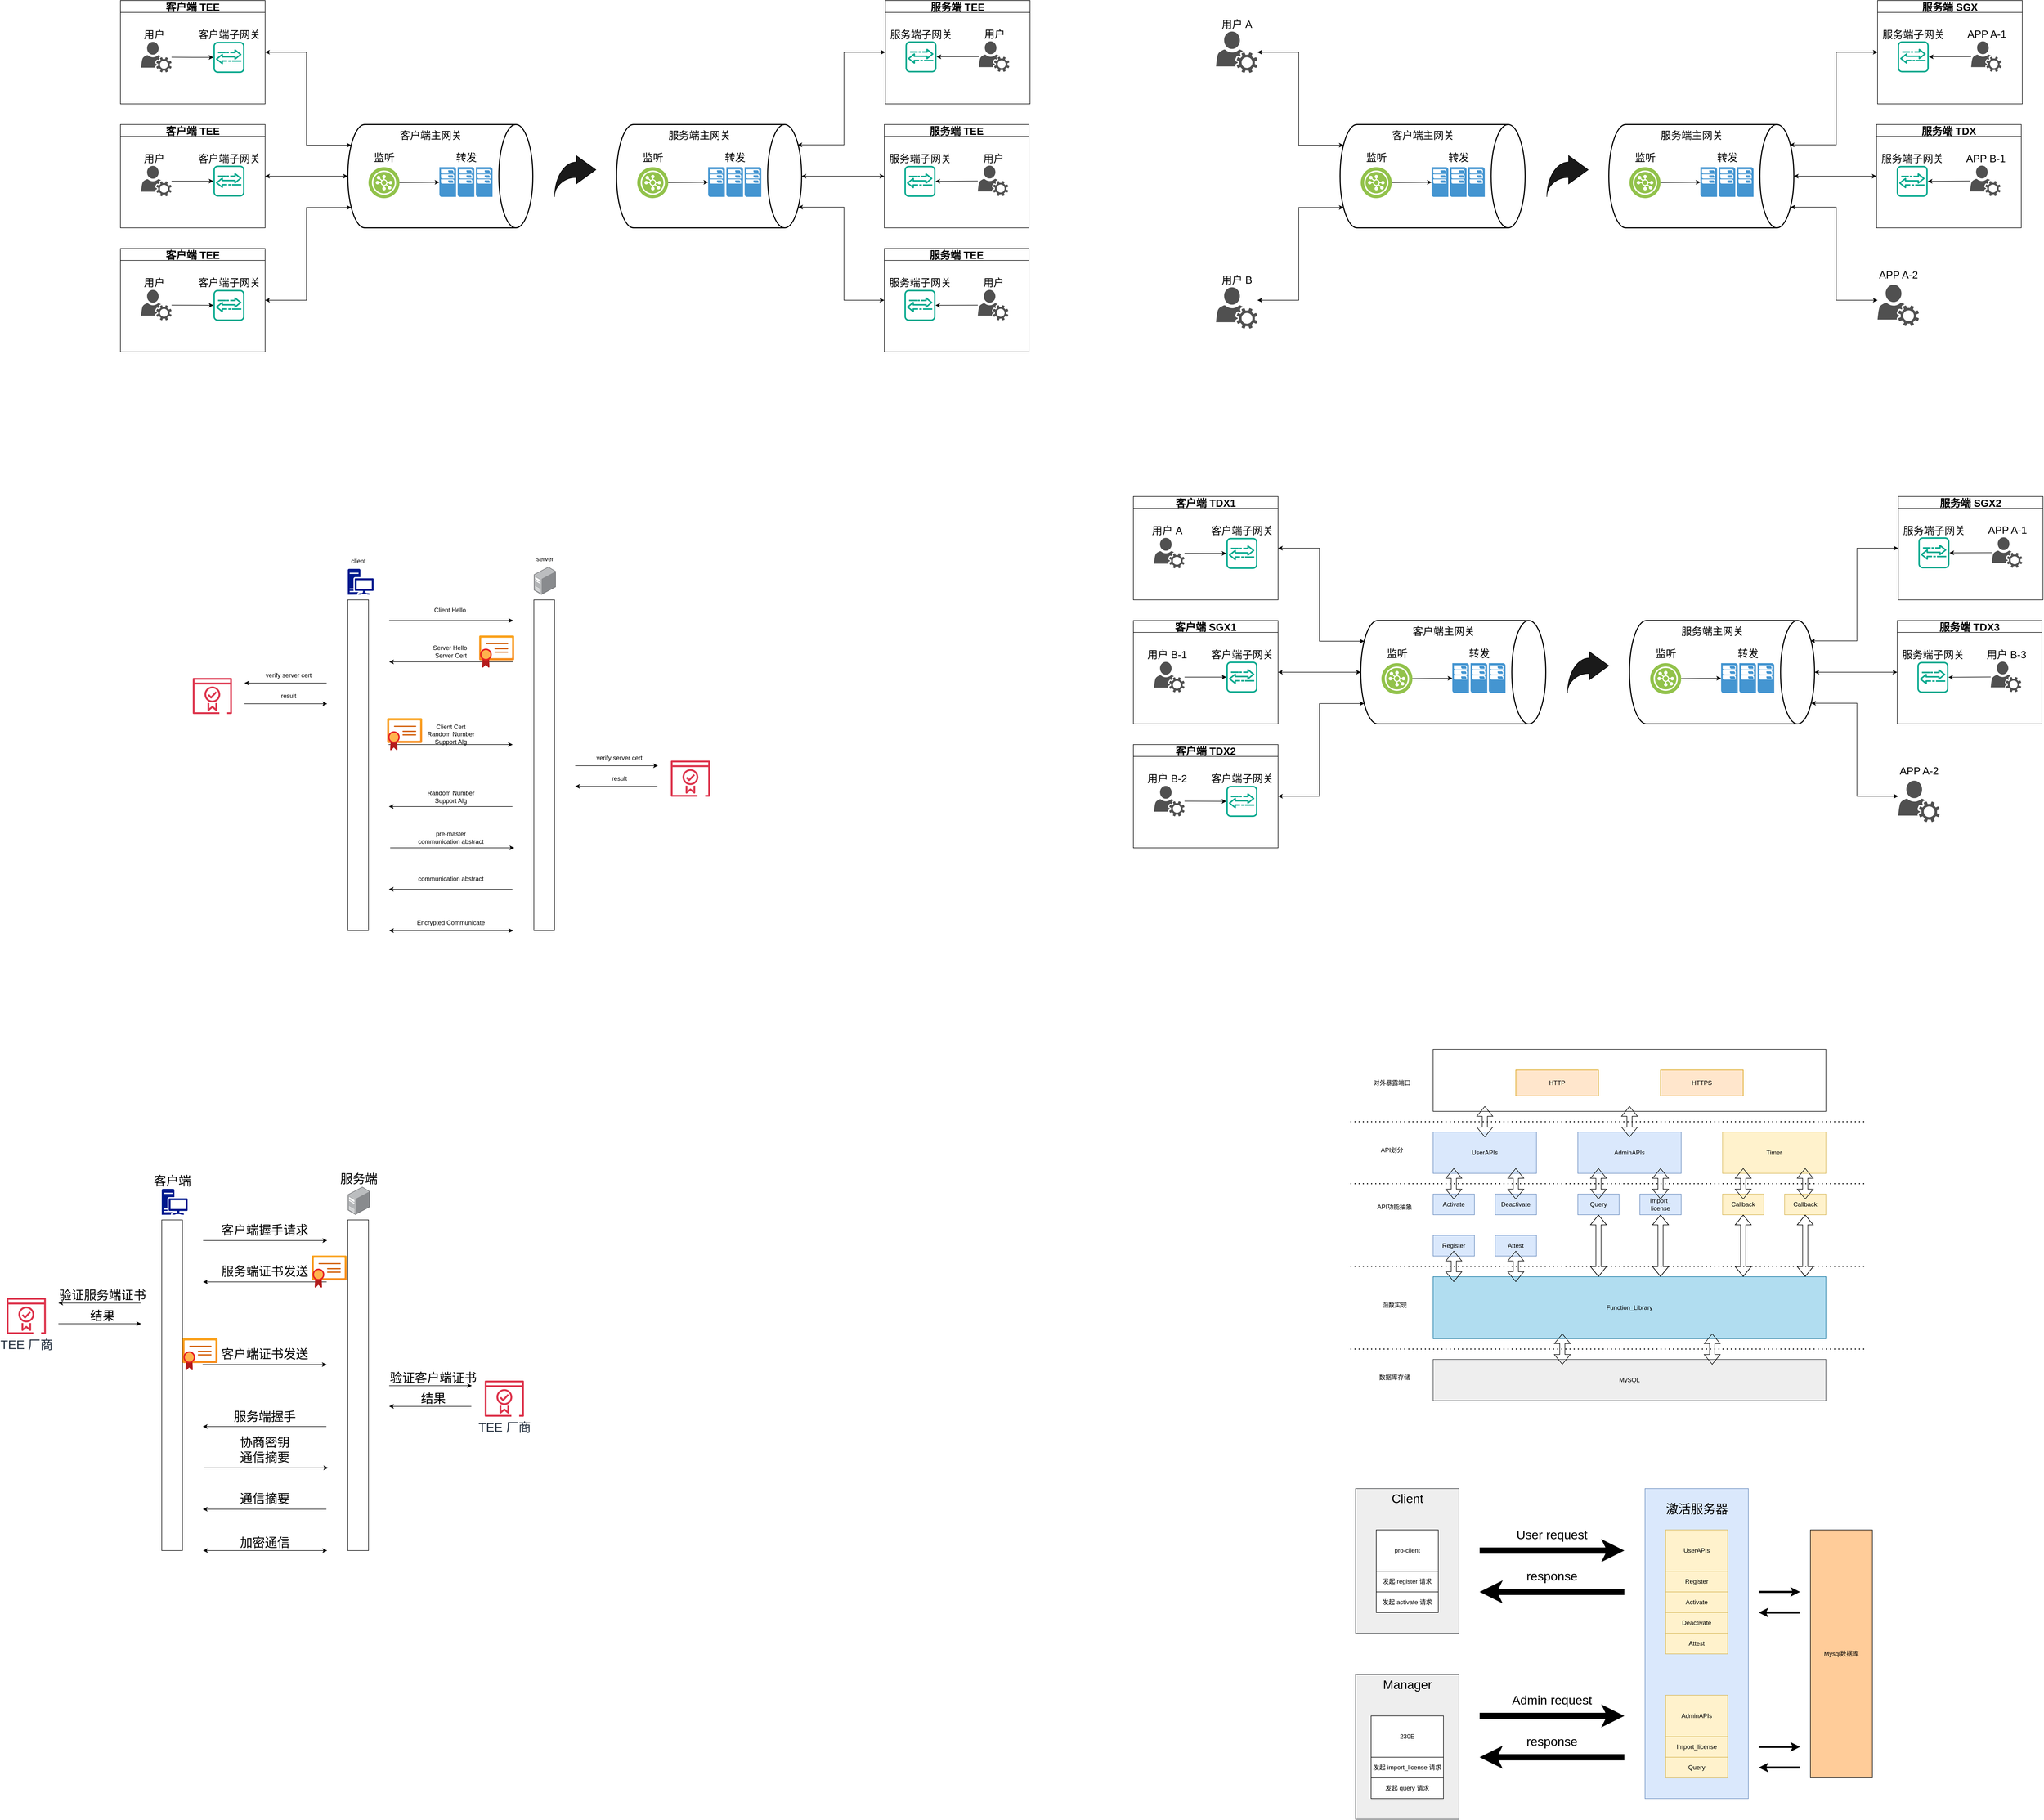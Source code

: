 <mxfile version="25.0.3">
  <diagram name="第 1 页" id="LQCQwQrKwe8S7B4fFiQW">
    <mxGraphModel dx="9062" dy="5409" grid="1" gridSize="10" guides="1" tooltips="1" connect="1" arrows="1" fold="1" page="1" pageScale="1" pageWidth="827" pageHeight="1169" math="0" shadow="0">
      <root>
        <mxCell id="0" />
        <mxCell id="1" parent="0" />
        <mxCell id="GP3Y0meH3BF731xY0uVR-678" value="" style="endArrow=classic;html=1;rounded=0;" parent="1" edge="1">
          <mxGeometry width="50" height="50" relative="1" as="geometry">
            <mxPoint x="240" y="120" as="sourcePoint" />
            <mxPoint x="480" y="120" as="targetPoint" />
          </mxGeometry>
        </mxCell>
        <mxCell id="GP3Y0meH3BF731xY0uVR-679" value="" style="rounded=0;whiteSpace=wrap;html=1;" parent="1" vertex="1">
          <mxGeometry x="160" y="80" width="40" height="640" as="geometry" />
        </mxCell>
        <mxCell id="GP3Y0meH3BF731xY0uVR-680" value="" style="rounded=0;whiteSpace=wrap;html=1;" parent="1" vertex="1">
          <mxGeometry x="520" y="80" width="40" height="640" as="geometry" />
        </mxCell>
        <mxCell id="GP3Y0meH3BF731xY0uVR-681" value="Client Hello&amp;nbsp;" style="text;html=1;align=center;verticalAlign=middle;resizable=0;points=[];autosize=1;strokeColor=none;fillColor=none;" parent="1" vertex="1">
          <mxGeometry x="314" y="85" width="90" height="30" as="geometry" />
        </mxCell>
        <mxCell id="GP3Y0meH3BF731xY0uVR-682" value="" style="endArrow=classic;html=1;rounded=0;" parent="1" edge="1">
          <mxGeometry width="50" height="50" relative="1" as="geometry">
            <mxPoint x="479" y="200" as="sourcePoint" />
            <mxPoint x="240" y="200" as="targetPoint" />
          </mxGeometry>
        </mxCell>
        <mxCell id="GP3Y0meH3BF731xY0uVR-683" value="Server Hello&amp;nbsp;&lt;div&gt;Server Cert&lt;/div&gt;" style="text;html=1;align=center;verticalAlign=middle;resizable=0;points=[];autosize=1;strokeColor=none;fillColor=none;" parent="1" vertex="1">
          <mxGeometry x="314" y="160" width="90" height="40" as="geometry" />
        </mxCell>
        <mxCell id="GP3Y0meH3BF731xY0uVR-684" value="" style="image;points=[];aspect=fixed;html=1;align=center;shadow=0;dashed=0;image=img/lib/allied_telesis/computer_and_terminals/Server_Desktop.svg;" parent="1" vertex="1">
          <mxGeometry x="520" y="16" width="42.6" height="54" as="geometry" />
        </mxCell>
        <mxCell id="GP3Y0meH3BF731xY0uVR-685" value="" style="sketch=0;aspect=fixed;pointerEvents=1;shadow=0;dashed=0;html=1;strokeColor=none;labelPosition=center;verticalLabelPosition=bottom;verticalAlign=top;align=center;fillColor=#00188D;shape=mxgraph.mscae.enterprise.workstation_client" parent="1" vertex="1">
          <mxGeometry x="160" y="20" width="50" height="50" as="geometry" />
        </mxCell>
        <mxCell id="GP3Y0meH3BF731xY0uVR-686" value="client" style="text;html=1;align=center;verticalAlign=middle;resizable=0;points=[];autosize=1;strokeColor=none;fillColor=none;" parent="1" vertex="1">
          <mxGeometry x="155" y="-10" width="50" height="30" as="geometry" />
        </mxCell>
        <mxCell id="GP3Y0meH3BF731xY0uVR-687" value="server" style="text;html=1;align=center;verticalAlign=middle;resizable=0;points=[];autosize=1;strokeColor=none;fillColor=none;" parent="1" vertex="1">
          <mxGeometry x="511.3" y="-14" width="60" height="30" as="geometry" />
        </mxCell>
        <mxCell id="GP3Y0meH3BF731xY0uVR-690" value="" style="sketch=0;outlineConnect=0;fontColor=#232F3E;gradientColor=none;fillColor=#DD344C;strokeColor=none;dashed=0;verticalLabelPosition=bottom;verticalAlign=top;align=center;html=1;fontSize=12;fontStyle=0;aspect=fixed;pointerEvents=1;shape=mxgraph.aws4.certificate_manager_2;" parent="1" vertex="1">
          <mxGeometry x="-140" y="231" width="75.83" height="70" as="geometry" />
        </mxCell>
        <mxCell id="GP3Y0meH3BF731xY0uVR-697" value="" style="image;aspect=fixed;html=1;points=[];align=center;fontSize=12;image=img/lib/azure2/app_services/App_Service_Certificates.svg;" parent="1" vertex="1">
          <mxGeometry x="414" y="149.0" width="68" height="62" as="geometry" />
        </mxCell>
        <mxCell id="GP3Y0meH3BF731xY0uVR-703" value="" style="endArrow=classic;html=1;rounded=0;" parent="1" edge="1">
          <mxGeometry width="50" height="50" relative="1" as="geometry">
            <mxPoint x="119" y="241" as="sourcePoint" />
            <mxPoint x="-40" y="241" as="targetPoint" />
          </mxGeometry>
        </mxCell>
        <mxCell id="GP3Y0meH3BF731xY0uVR-704" value="verify server cert" style="text;html=1;align=center;verticalAlign=middle;resizable=0;points=[];autosize=1;strokeColor=none;fillColor=none;" parent="1" vertex="1">
          <mxGeometry x="-10" y="211" width="110" height="30" as="geometry" />
        </mxCell>
        <mxCell id="GP3Y0meH3BF731xY0uVR-705" value="" style="endArrow=classic;html=1;rounded=0;" parent="1" edge="1">
          <mxGeometry width="50" height="50" relative="1" as="geometry">
            <mxPoint x="-40" y="281" as="sourcePoint" />
            <mxPoint x="120" y="281" as="targetPoint" />
          </mxGeometry>
        </mxCell>
        <mxCell id="GP3Y0meH3BF731xY0uVR-706" value="result" style="text;html=1;align=center;verticalAlign=middle;resizable=0;points=[];autosize=1;strokeColor=none;fillColor=none;" parent="1" vertex="1">
          <mxGeometry x="20" y="251" width="50" height="30" as="geometry" />
        </mxCell>
        <mxCell id="GP3Y0meH3BF731xY0uVR-707" value="" style="sketch=0;outlineConnect=0;fontColor=#232F3E;gradientColor=none;fillColor=#DD344C;strokeColor=none;dashed=0;verticalLabelPosition=bottom;verticalAlign=top;align=center;html=1;fontSize=12;fontStyle=0;aspect=fixed;pointerEvents=1;shape=mxgraph.aws4.certificate_manager_2;" parent="1" vertex="1">
          <mxGeometry x="785" y="391" width="75.83" height="70" as="geometry" />
        </mxCell>
        <mxCell id="GP3Y0meH3BF731xY0uVR-708" value="" style="endArrow=classic;html=1;rounded=0;" parent="1" edge="1">
          <mxGeometry width="50" height="50" relative="1" as="geometry">
            <mxPoint x="759" y="441" as="sourcePoint" />
            <mxPoint x="600" y="441" as="targetPoint" />
          </mxGeometry>
        </mxCell>
        <mxCell id="GP3Y0meH3BF731xY0uVR-709" value="verify server cert" style="text;html=1;align=center;verticalAlign=middle;resizable=0;points=[];autosize=1;strokeColor=none;fillColor=none;" parent="1" vertex="1">
          <mxGeometry x="630" y="371" width="110" height="30" as="geometry" />
        </mxCell>
        <mxCell id="GP3Y0meH3BF731xY0uVR-710" value="" style="endArrow=classic;html=1;rounded=0;" parent="1" edge="1">
          <mxGeometry width="50" height="50" relative="1" as="geometry">
            <mxPoint x="600" y="401" as="sourcePoint" />
            <mxPoint x="760" y="401" as="targetPoint" />
          </mxGeometry>
        </mxCell>
        <mxCell id="GP3Y0meH3BF731xY0uVR-711" value="result" style="text;html=1;align=center;verticalAlign=middle;resizable=0;points=[];autosize=1;strokeColor=none;fillColor=none;" parent="1" vertex="1">
          <mxGeometry x="660" y="411" width="50" height="30" as="geometry" />
        </mxCell>
        <mxCell id="GP3Y0meH3BF731xY0uVR-715" value="" style="endArrow=classic;html=1;rounded=0;" parent="1" edge="1">
          <mxGeometry width="50" height="50" relative="1" as="geometry">
            <mxPoint x="239" y="360" as="sourcePoint" />
            <mxPoint x="479" y="360" as="targetPoint" />
          </mxGeometry>
        </mxCell>
        <mxCell id="GP3Y0meH3BF731xY0uVR-716" value="&lt;div&gt;Client Cert&lt;/div&gt;&lt;div&gt;Random Number&lt;/div&gt;&lt;div&gt;Support Alg&lt;/div&gt;" style="text;html=1;align=center;verticalAlign=middle;resizable=0;points=[];autosize=1;strokeColor=none;fillColor=none;" parent="1" vertex="1">
          <mxGeometry x="304" y="310" width="110" height="60" as="geometry" />
        </mxCell>
        <mxCell id="GP3Y0meH3BF731xY0uVR-718" value="" style="image;aspect=fixed;html=1;points=[];align=center;fontSize=12;image=img/lib/azure2/app_services/App_Service_Certificates.svg;" parent="1" vertex="1">
          <mxGeometry x="236" y="309.0" width="68" height="62" as="geometry" />
        </mxCell>
        <mxCell id="GP3Y0meH3BF731xY0uVR-719" value="" style="endArrow=classic;html=1;rounded=0;" parent="1" edge="1">
          <mxGeometry width="50" height="50" relative="1" as="geometry">
            <mxPoint x="478.5" y="480" as="sourcePoint" />
            <mxPoint x="239.5" y="480" as="targetPoint" />
          </mxGeometry>
        </mxCell>
        <mxCell id="GP3Y0meH3BF731xY0uVR-720" value="Random Number&lt;div&gt;Support Alg&lt;/div&gt;" style="text;html=1;align=center;verticalAlign=middle;resizable=0;points=[];autosize=1;strokeColor=none;fillColor=none;" parent="1" vertex="1">
          <mxGeometry x="304" y="441" width="110" height="40" as="geometry" />
        </mxCell>
        <mxCell id="GP3Y0meH3BF731xY0uVR-722" value="" style="endArrow=classic;html=1;rounded=0;" parent="1" edge="1">
          <mxGeometry width="50" height="50" relative="1" as="geometry">
            <mxPoint x="242" y="560" as="sourcePoint" />
            <mxPoint x="482" y="560" as="targetPoint" />
          </mxGeometry>
        </mxCell>
        <mxCell id="GP3Y0meH3BF731xY0uVR-723" value="pre-master&lt;div&gt;communication abstract&lt;/div&gt;" style="text;html=1;align=center;verticalAlign=middle;resizable=0;points=[];autosize=1;strokeColor=none;fillColor=none;" parent="1" vertex="1">
          <mxGeometry x="284" y="520" width="150" height="40" as="geometry" />
        </mxCell>
        <mxCell id="GP3Y0meH3BF731xY0uVR-724" value="" style="endArrow=classic;html=1;rounded=0;" parent="1" edge="1">
          <mxGeometry width="50" height="50" relative="1" as="geometry">
            <mxPoint x="478.5" y="640" as="sourcePoint" />
            <mxPoint x="239.5" y="640" as="targetPoint" />
          </mxGeometry>
        </mxCell>
        <mxCell id="GP3Y0meH3BF731xY0uVR-725" value="&lt;div&gt;communication abstract&lt;/div&gt;" style="text;html=1;align=center;verticalAlign=middle;resizable=0;points=[];autosize=1;strokeColor=none;fillColor=none;" parent="1" vertex="1">
          <mxGeometry x="284" y="605" width="150" height="30" as="geometry" />
        </mxCell>
        <mxCell id="GP3Y0meH3BF731xY0uVR-726" value="" style="endArrow=classic;startArrow=classic;html=1;rounded=0;" parent="1" edge="1">
          <mxGeometry width="50" height="50" relative="1" as="geometry">
            <mxPoint x="240" y="720" as="sourcePoint" />
            <mxPoint x="480" y="720" as="targetPoint" />
          </mxGeometry>
        </mxCell>
        <mxCell id="GP3Y0meH3BF731xY0uVR-727" value="&lt;div&gt;Encrypted Communicate&lt;/div&gt;" style="text;html=1;align=center;verticalAlign=middle;resizable=0;points=[];autosize=1;strokeColor=none;fillColor=none;" parent="1" vertex="1">
          <mxGeometry x="284" y="690" width="150" height="30" as="geometry" />
        </mxCell>
        <mxCell id="b6eWu8trATYbECjWDMnR-1" value="" style="endArrow=classic;html=1;rounded=0;fontSize=24;" edge="1" parent="1">
          <mxGeometry width="50" height="50" relative="1" as="geometry">
            <mxPoint x="-120" y="1320" as="sourcePoint" />
            <mxPoint x="120" y="1320" as="targetPoint" />
          </mxGeometry>
        </mxCell>
        <mxCell id="b6eWu8trATYbECjWDMnR-2" value="" style="rounded=0;whiteSpace=wrap;html=1;fontSize=24;" vertex="1" parent="1">
          <mxGeometry x="-200" y="1280" width="40" height="640" as="geometry" />
        </mxCell>
        <mxCell id="b6eWu8trATYbECjWDMnR-3" value="" style="rounded=0;whiteSpace=wrap;html=1;fontSize=24;" vertex="1" parent="1">
          <mxGeometry x="160" y="1280" width="40" height="640" as="geometry" />
        </mxCell>
        <mxCell id="b6eWu8trATYbECjWDMnR-4" value="客户端握手请求" style="text;html=1;align=center;verticalAlign=middle;resizable=0;points=[];autosize=1;strokeColor=none;fillColor=none;fontSize=24;" vertex="1" parent="1">
          <mxGeometry x="-96" y="1280" width="190" height="40" as="geometry" />
        </mxCell>
        <mxCell id="b6eWu8trATYbECjWDMnR-5" value="" style="endArrow=classic;html=1;rounded=0;fontSize=24;" edge="1" parent="1">
          <mxGeometry width="50" height="50" relative="1" as="geometry">
            <mxPoint x="119" y="1400" as="sourcePoint" />
            <mxPoint x="-120" y="1400" as="targetPoint" />
          </mxGeometry>
        </mxCell>
        <mxCell id="b6eWu8trATYbECjWDMnR-6" value="服务端证书发送" style="text;html=1;align=center;verticalAlign=middle;resizable=0;points=[];autosize=1;strokeColor=none;fillColor=none;fontSize=24;" vertex="1" parent="1">
          <mxGeometry x="-96" y="1360" width="190" height="40" as="geometry" />
        </mxCell>
        <mxCell id="b6eWu8trATYbECjWDMnR-7" value="" style="image;points=[];aspect=fixed;html=1;align=center;shadow=0;dashed=0;image=img/lib/allied_telesis/computer_and_terminals/Server_Desktop.svg;fontSize=24;" vertex="1" parent="1">
          <mxGeometry x="160" y="1216" width="42.6" height="54" as="geometry" />
        </mxCell>
        <mxCell id="b6eWu8trATYbECjWDMnR-8" value="" style="sketch=0;aspect=fixed;pointerEvents=1;shadow=0;dashed=0;html=1;strokeColor=none;labelPosition=center;verticalLabelPosition=bottom;verticalAlign=top;align=center;fillColor=#00188D;shape=mxgraph.mscae.enterprise.workstation_client;fontSize=24;" vertex="1" parent="1">
          <mxGeometry x="-200" y="1220" width="50" height="50" as="geometry" />
        </mxCell>
        <mxCell id="b6eWu8trATYbECjWDMnR-9" value="客户端" style="text;html=1;align=center;verticalAlign=middle;resizable=0;points=[];autosize=1;strokeColor=none;fillColor=none;fontSize=24;" vertex="1" parent="1">
          <mxGeometry x="-230" y="1185" width="100" height="40" as="geometry" />
        </mxCell>
        <mxCell id="b6eWu8trATYbECjWDMnR-10" value="服务端" style="text;html=1;align=center;verticalAlign=middle;resizable=0;points=[];autosize=1;strokeColor=none;fillColor=none;fontSize=24;" vertex="1" parent="1">
          <mxGeometry x="131.3" y="1181" width="100" height="40" as="geometry" />
        </mxCell>
        <mxCell id="b6eWu8trATYbECjWDMnR-11" value="TEE 厂商" style="sketch=0;outlineConnect=0;fontColor=#232F3E;gradientColor=none;fillColor=#DD344C;strokeColor=none;dashed=0;verticalLabelPosition=bottom;verticalAlign=top;align=center;html=1;fontSize=24;fontStyle=0;aspect=fixed;pointerEvents=1;shape=mxgraph.aws4.certificate_manager_2;" vertex="1" parent="1">
          <mxGeometry x="-500" y="1431" width="75.83" height="70" as="geometry" />
        </mxCell>
        <mxCell id="b6eWu8trATYbECjWDMnR-12" value="" style="image;aspect=fixed;html=1;points=[];align=center;fontSize=24;image=img/lib/azure2/app_services/App_Service_Certificates.svg;" vertex="1" parent="1">
          <mxGeometry x="90" y="1349.0" width="68" height="62" as="geometry" />
        </mxCell>
        <mxCell id="b6eWu8trATYbECjWDMnR-13" value="" style="endArrow=classic;html=1;rounded=0;fontSize=24;" edge="1" parent="1">
          <mxGeometry width="50" height="50" relative="1" as="geometry">
            <mxPoint x="-241" y="1441" as="sourcePoint" />
            <mxPoint x="-400" y="1441" as="targetPoint" />
          </mxGeometry>
        </mxCell>
        <mxCell id="b6eWu8trATYbECjWDMnR-14" value="验证服务端证书" style="text;html=1;align=center;verticalAlign=middle;resizable=0;points=[];autosize=1;strokeColor=none;fillColor=none;fontSize=24;" vertex="1" parent="1">
          <mxGeometry x="-410" y="1406" width="190" height="40" as="geometry" />
        </mxCell>
        <mxCell id="b6eWu8trATYbECjWDMnR-15" value="" style="endArrow=classic;html=1;rounded=0;fontSize=24;" edge="1" parent="1">
          <mxGeometry width="50" height="50" relative="1" as="geometry">
            <mxPoint x="-400" y="1481" as="sourcePoint" />
            <mxPoint x="-240" y="1481" as="targetPoint" />
          </mxGeometry>
        </mxCell>
        <mxCell id="b6eWu8trATYbECjWDMnR-16" value="结果" style="text;html=1;align=center;verticalAlign=middle;resizable=0;points=[];autosize=1;strokeColor=none;fillColor=none;fontSize=24;" vertex="1" parent="1">
          <mxGeometry x="-350" y="1446" width="70" height="40" as="geometry" />
        </mxCell>
        <mxCell id="b6eWu8trATYbECjWDMnR-17" value="TEE 厂商" style="sketch=0;outlineConnect=0;fontColor=#232F3E;gradientColor=none;fillColor=#DD344C;strokeColor=none;dashed=0;verticalLabelPosition=bottom;verticalAlign=top;align=center;html=1;fontSize=24;fontStyle=0;aspect=fixed;pointerEvents=1;shape=mxgraph.aws4.certificate_manager_2;" vertex="1" parent="1">
          <mxGeometry x="425" y="1591" width="75.83" height="70" as="geometry" />
        </mxCell>
        <mxCell id="b6eWu8trATYbECjWDMnR-18" value="" style="endArrow=classic;html=1;rounded=0;fontSize=24;" edge="1" parent="1">
          <mxGeometry width="50" height="50" relative="1" as="geometry">
            <mxPoint x="399" y="1641" as="sourcePoint" />
            <mxPoint x="240" y="1641" as="targetPoint" />
          </mxGeometry>
        </mxCell>
        <mxCell id="b6eWu8trATYbECjWDMnR-19" value="验证客户端证书" style="text;html=1;align=center;verticalAlign=middle;resizable=0;points=[];autosize=1;strokeColor=none;fillColor=none;fontSize=24;" vertex="1" parent="1">
          <mxGeometry x="230" y="1566" width="190" height="40" as="geometry" />
        </mxCell>
        <mxCell id="b6eWu8trATYbECjWDMnR-20" value="" style="endArrow=classic;html=1;rounded=0;fontSize=24;" edge="1" parent="1">
          <mxGeometry width="50" height="50" relative="1" as="geometry">
            <mxPoint x="240" y="1601" as="sourcePoint" />
            <mxPoint x="400" y="1601" as="targetPoint" />
          </mxGeometry>
        </mxCell>
        <mxCell id="b6eWu8trATYbECjWDMnR-21" value="结果" style="text;html=1;align=center;verticalAlign=middle;resizable=0;points=[];autosize=1;strokeColor=none;fillColor=none;fontSize=24;" vertex="1" parent="1">
          <mxGeometry x="290" y="1606" width="70" height="40" as="geometry" />
        </mxCell>
        <mxCell id="b6eWu8trATYbECjWDMnR-22" value="" style="endArrow=classic;html=1;rounded=0;fontSize=24;" edge="1" parent="1">
          <mxGeometry width="50" height="50" relative="1" as="geometry">
            <mxPoint x="-121" y="1560" as="sourcePoint" />
            <mxPoint x="119" y="1560" as="targetPoint" />
          </mxGeometry>
        </mxCell>
        <mxCell id="b6eWu8trATYbECjWDMnR-23" value="客户端证书发送" style="text;html=1;align=center;verticalAlign=middle;resizable=0;points=[];autosize=1;strokeColor=none;fillColor=none;fontSize=24;" vertex="1" parent="1">
          <mxGeometry x="-96" y="1520" width="190" height="40" as="geometry" />
        </mxCell>
        <mxCell id="b6eWu8trATYbECjWDMnR-24" value="" style="image;aspect=fixed;html=1;points=[];align=center;fontSize=24;image=img/lib/azure2/app_services/App_Service_Certificates.svg;" vertex="1" parent="1">
          <mxGeometry x="-160" y="1509.0" width="68" height="62" as="geometry" />
        </mxCell>
        <mxCell id="b6eWu8trATYbECjWDMnR-25" value="" style="endArrow=classic;html=1;rounded=0;fontSize=24;" edge="1" parent="1">
          <mxGeometry width="50" height="50" relative="1" as="geometry">
            <mxPoint x="118.5" y="1680" as="sourcePoint" />
            <mxPoint x="-120.5" y="1680" as="targetPoint" />
          </mxGeometry>
        </mxCell>
        <mxCell id="b6eWu8trATYbECjWDMnR-26" value="服务端握手" style="text;html=1;align=center;verticalAlign=middle;resizable=0;points=[];autosize=1;strokeColor=none;fillColor=none;fontSize=24;" vertex="1" parent="1">
          <mxGeometry x="-71" y="1641" width="140" height="40" as="geometry" />
        </mxCell>
        <mxCell id="b6eWu8trATYbECjWDMnR-27" value="" style="endArrow=classic;html=1;rounded=0;fontSize=24;" edge="1" parent="1">
          <mxGeometry width="50" height="50" relative="1" as="geometry">
            <mxPoint x="-118" y="1760" as="sourcePoint" />
            <mxPoint x="122" y="1760" as="targetPoint" />
          </mxGeometry>
        </mxCell>
        <mxCell id="b6eWu8trATYbECjWDMnR-28" value="协商密钥&lt;div style=&quot;font-size: 24px;&quot;&gt;通信摘要&lt;/div&gt;" style="text;html=1;align=center;verticalAlign=middle;resizable=0;points=[];autosize=1;strokeColor=none;fillColor=none;fontSize=24;" vertex="1" parent="1">
          <mxGeometry x="-61" y="1690" width="120" height="70" as="geometry" />
        </mxCell>
        <mxCell id="b6eWu8trATYbECjWDMnR-29" value="" style="endArrow=classic;html=1;rounded=0;fontSize=24;" edge="1" parent="1">
          <mxGeometry width="50" height="50" relative="1" as="geometry">
            <mxPoint x="118.5" y="1840" as="sourcePoint" />
            <mxPoint x="-120.5" y="1840" as="targetPoint" />
          </mxGeometry>
        </mxCell>
        <mxCell id="b6eWu8trATYbECjWDMnR-30" value="通信摘要" style="text;html=1;align=center;verticalAlign=middle;resizable=0;points=[];autosize=1;strokeColor=none;fillColor=none;fontSize=24;" vertex="1" parent="1">
          <mxGeometry x="-61" y="1800" width="120" height="40" as="geometry" />
        </mxCell>
        <mxCell id="b6eWu8trATYbECjWDMnR-31" value="" style="endArrow=classic;startArrow=classic;html=1;rounded=0;fontSize=24;" edge="1" parent="1">
          <mxGeometry width="50" height="50" relative="1" as="geometry">
            <mxPoint x="-120" y="1920" as="sourcePoint" />
            <mxPoint x="120" y="1920" as="targetPoint" />
          </mxGeometry>
        </mxCell>
        <mxCell id="b6eWu8trATYbECjWDMnR-32" value="加密通信" style="text;html=1;align=center;verticalAlign=middle;resizable=0;points=[];autosize=1;strokeColor=none;fillColor=none;fontSize=24;" vertex="1" parent="1">
          <mxGeometry x="-61" y="1885" width="120" height="40" as="geometry" />
        </mxCell>
        <mxCell id="b6eWu8trATYbECjWDMnR-33" value="客户端&amp;nbsp;&lt;span style=&quot;background-color: initial; font-size: 20px;&quot;&gt;TEE&lt;/span&gt;" style="swimlane;whiteSpace=wrap;html=1;fontSize=20;" vertex="1" parent="1">
          <mxGeometry x="-280" y="-840" width="280" height="200" as="geometry" />
        </mxCell>
        <mxCell id="b6eWu8trATYbECjWDMnR-34" value="" style="sketch=0;pointerEvents=1;shadow=0;dashed=0;html=1;strokeColor=none;fillColor=#505050;labelPosition=center;verticalLabelPosition=bottom;verticalAlign=top;outlineConnect=0;align=center;shape=mxgraph.office.services.user_services;fontSize=20;" vertex="1" parent="b6eWu8trATYbECjWDMnR-33">
          <mxGeometry x="40" y="80" width="59" height="59" as="geometry" />
        </mxCell>
        <mxCell id="b6eWu8trATYbECjWDMnR-35" value="" style="sketch=0;outlineConnect=0;fontColor=#232F3E;gradientColor=none;fillColor=#01A88D;strokeColor=none;dashed=0;verticalLabelPosition=bottom;verticalAlign=top;align=center;html=1;fontSize=20;fontStyle=0;aspect=fixed;shape=mxgraph.aws4.agent2;" vertex="1" parent="b6eWu8trATYbECjWDMnR-33">
          <mxGeometry x="180" y="79.5" width="60" height="60" as="geometry" />
        </mxCell>
        <mxCell id="b6eWu8trATYbECjWDMnR-36" value="" style="endArrow=classic;html=1;rounded=0;fontSize=20;" edge="1" parent="b6eWu8trATYbECjWDMnR-33" source="b6eWu8trATYbECjWDMnR-34" target="b6eWu8trATYbECjWDMnR-35">
          <mxGeometry width="50" height="50" relative="1" as="geometry">
            <mxPoint x="-230" y="130" as="sourcePoint" />
            <mxPoint x="-180" y="80" as="targetPoint" />
          </mxGeometry>
        </mxCell>
        <mxCell id="b6eWu8trATYbECjWDMnR-37" value="客户端子网关" style="text;html=1;align=center;verticalAlign=middle;resizable=0;points=[];autosize=1;strokeColor=none;fillColor=none;fontSize=20;" vertex="1" parent="b6eWu8trATYbECjWDMnR-33">
          <mxGeometry x="140" y="44.5" width="140" height="40" as="geometry" />
        </mxCell>
        <mxCell id="b6eWu8trATYbECjWDMnR-38" value="用户" style="text;html=1;align=center;verticalAlign=middle;resizable=0;points=[];autosize=1;strokeColor=none;fillColor=none;fontSize=20;" vertex="1" parent="b6eWu8trATYbECjWDMnR-33">
          <mxGeometry x="35" y="45" width="60" height="40" as="geometry" />
        </mxCell>
        <mxCell id="b6eWu8trATYbECjWDMnR-39" value="" style="html=1;shadow=0;dashed=0;align=center;verticalAlign=middle;shape=mxgraph.arrows2.jumpInArrow;dy=15;dx=38;arrowHead=55;fillColor=#1A1A1A;fontSize=20;" vertex="1" parent="1">
          <mxGeometry x="560" y="-780" width="80" height="80" as="geometry" />
        </mxCell>
        <mxCell id="b6eWu8trATYbECjWDMnR-40" value="客户端&amp;nbsp;&lt;span style=&quot;background-color: initial; font-size: 20px;&quot;&gt;TEE&lt;/span&gt;" style="swimlane;whiteSpace=wrap;html=1;fontSize=20;" vertex="1" parent="1">
          <mxGeometry x="-280" y="-600" width="280" height="200" as="geometry" />
        </mxCell>
        <mxCell id="b6eWu8trATYbECjWDMnR-41" value="" style="sketch=0;pointerEvents=1;shadow=0;dashed=0;html=1;strokeColor=none;fillColor=#505050;labelPosition=center;verticalLabelPosition=bottom;verticalAlign=top;outlineConnect=0;align=center;shape=mxgraph.office.services.user_services;fontSize=20;" vertex="1" parent="b6eWu8trATYbECjWDMnR-40">
          <mxGeometry x="40" y="80" width="59" height="59" as="geometry" />
        </mxCell>
        <mxCell id="b6eWu8trATYbECjWDMnR-42" value="" style="sketch=0;outlineConnect=0;fontColor=#232F3E;gradientColor=none;fillColor=#01A88D;strokeColor=none;dashed=0;verticalLabelPosition=bottom;verticalAlign=top;align=center;html=1;fontSize=20;fontStyle=0;aspect=fixed;shape=mxgraph.aws4.agent2;" vertex="1" parent="b6eWu8trATYbECjWDMnR-40">
          <mxGeometry x="180" y="80" width="60" height="60" as="geometry" />
        </mxCell>
        <mxCell id="b6eWu8trATYbECjWDMnR-43" value="" style="endArrow=classic;html=1;rounded=0;fontSize=20;" edge="1" parent="b6eWu8trATYbECjWDMnR-40" source="b6eWu8trATYbECjWDMnR-41" target="b6eWu8trATYbECjWDMnR-42">
          <mxGeometry width="50" height="50" relative="1" as="geometry">
            <mxPoint x="-290" y="-20" as="sourcePoint" />
            <mxPoint x="-240" y="-70" as="targetPoint" />
          </mxGeometry>
        </mxCell>
        <mxCell id="b6eWu8trATYbECjWDMnR-44" value="客户端子网关" style="text;html=1;align=center;verticalAlign=middle;resizable=0;points=[];autosize=1;strokeColor=none;fillColor=none;fontSize=20;" vertex="1" parent="b6eWu8trATYbECjWDMnR-40">
          <mxGeometry x="140" y="45" width="140" height="40" as="geometry" />
        </mxCell>
        <mxCell id="b6eWu8trATYbECjWDMnR-45" value="用户" style="text;html=1;align=center;verticalAlign=middle;resizable=0;points=[];autosize=1;strokeColor=none;fillColor=none;fontSize=20;" vertex="1" parent="b6eWu8trATYbECjWDMnR-40">
          <mxGeometry x="35" y="45" width="60" height="40" as="geometry" />
        </mxCell>
        <mxCell id="b6eWu8trATYbECjWDMnR-46" value="客户端&amp;nbsp;&lt;span style=&quot;background-color: initial; font-size: 20px;&quot;&gt;TEE&lt;/span&gt;" style="swimlane;whiteSpace=wrap;html=1;fontSize=20;" vertex="1" parent="1">
          <mxGeometry x="-280" y="-1080" width="280" height="200" as="geometry" />
        </mxCell>
        <mxCell id="b6eWu8trATYbECjWDMnR-47" value="" style="sketch=0;pointerEvents=1;shadow=0;dashed=0;html=1;strokeColor=none;fillColor=#505050;labelPosition=center;verticalLabelPosition=bottom;verticalAlign=top;outlineConnect=0;align=center;shape=mxgraph.office.services.user_services;fontSize=20;" vertex="1" parent="b6eWu8trATYbECjWDMnR-46">
          <mxGeometry x="40" y="80" width="59" height="59" as="geometry" />
        </mxCell>
        <mxCell id="b6eWu8trATYbECjWDMnR-48" value="" style="sketch=0;outlineConnect=0;fontColor=#232F3E;gradientColor=none;fillColor=#01A88D;strokeColor=none;dashed=0;verticalLabelPosition=bottom;verticalAlign=top;align=center;html=1;fontSize=20;fontStyle=0;aspect=fixed;shape=mxgraph.aws4.agent2;" vertex="1" parent="b6eWu8trATYbECjWDMnR-46">
          <mxGeometry x="180" y="80" width="60" height="60" as="geometry" />
        </mxCell>
        <mxCell id="b6eWu8trATYbECjWDMnR-49" value="" style="endArrow=classic;html=1;rounded=0;fontSize=20;" edge="1" parent="b6eWu8trATYbECjWDMnR-46" source="b6eWu8trATYbECjWDMnR-47" target="b6eWu8trATYbECjWDMnR-48">
          <mxGeometry width="50" height="50" relative="1" as="geometry">
            <mxPoint x="340" y="270" as="sourcePoint" />
            <mxPoint x="390" y="220" as="targetPoint" />
            <Array as="points">
              <mxPoint x="140" y="110" />
            </Array>
          </mxGeometry>
        </mxCell>
        <mxCell id="b6eWu8trATYbECjWDMnR-50" value="用户" style="text;html=1;align=center;verticalAlign=middle;resizable=0;points=[];autosize=1;strokeColor=none;fillColor=none;fontSize=20;" vertex="1" parent="b6eWu8trATYbECjWDMnR-46">
          <mxGeometry x="35" y="45" width="60" height="40" as="geometry" />
        </mxCell>
        <mxCell id="b6eWu8trATYbECjWDMnR-51" value="客户端子网关" style="text;html=1;align=center;verticalAlign=middle;resizable=0;points=[];autosize=1;strokeColor=none;fillColor=none;fontSize=20;" vertex="1" parent="b6eWu8trATYbECjWDMnR-46">
          <mxGeometry x="140" y="45" width="140" height="40" as="geometry" />
        </mxCell>
        <mxCell id="b6eWu8trATYbECjWDMnR-52" value="" style="endArrow=classic;startArrow=classic;html=1;rounded=0;exitX=1;exitY=0.5;exitDx=0;exitDy=0;entryX=0.019;entryY=0.2;entryDx=0;entryDy=0;edgeStyle=orthogonalEdgeStyle;fontSize=20;entryPerimeter=0;" edge="1" parent="1" source="b6eWu8trATYbECjWDMnR-46" target="b6eWu8trATYbECjWDMnR-75">
          <mxGeometry width="50" height="50" relative="1" as="geometry">
            <mxPoint x="140" y="-980" as="sourcePoint" />
            <mxPoint x="122" y="-800" as="targetPoint" />
            <Array as="points">
              <mxPoint x="80" y="-980" />
              <mxPoint x="80" y="-800" />
            </Array>
          </mxGeometry>
        </mxCell>
        <mxCell id="b6eWu8trATYbECjWDMnR-53" value="" style="endArrow=classic;startArrow=classic;html=1;rounded=0;exitX=1;exitY=0.5;exitDx=0;exitDy=0;entryX=0;entryY=0.5;entryDx=0;entryDy=0;edgeStyle=orthogonalEdgeStyle;fontSize=20;entryPerimeter=0;" edge="1" parent="1" source="b6eWu8trATYbECjWDMnR-33" target="b6eWu8trATYbECjWDMnR-75">
          <mxGeometry width="50" height="50" relative="1" as="geometry">
            <mxPoint x="-70" y="-1060" as="sourcePoint" />
            <mxPoint x="122" y="-740" as="targetPoint" />
          </mxGeometry>
        </mxCell>
        <mxCell id="b6eWu8trATYbECjWDMnR-54" value="" style="endArrow=classic;startArrow=classic;html=1;rounded=0;exitX=1;exitY=0.5;exitDx=0;exitDy=0;entryX=0.019;entryY=0.803;entryDx=0;entryDy=0;edgeStyle=orthogonalEdgeStyle;fontSize=20;entryPerimeter=0;" edge="1" parent="1" source="b6eWu8trATYbECjWDMnR-40" target="b6eWu8trATYbECjWDMnR-75">
          <mxGeometry width="50" height="50" relative="1" as="geometry">
            <mxPoint x="-60" y="-1050" as="sourcePoint" />
            <mxPoint x="122" y="-680" as="targetPoint" />
            <Array as="points">
              <mxPoint x="80" y="-500" />
              <mxPoint x="80" y="-679" />
            </Array>
          </mxGeometry>
        </mxCell>
        <mxCell id="b6eWu8trATYbECjWDMnR-55" value="服务端&amp;nbsp;&lt;span style=&quot;background-color: initial; font-size: 20px;&quot;&gt;TEE&lt;/span&gt;" style="swimlane;whiteSpace=wrap;html=1;fontSize=20;" vertex="1" parent="1">
          <mxGeometry x="1198" y="-840" width="280" height="200" as="geometry" />
        </mxCell>
        <mxCell id="b6eWu8trATYbECjWDMnR-56" value="" style="sketch=0;outlineConnect=0;fontColor=#232F3E;gradientColor=none;fillColor=#01A88D;strokeColor=none;dashed=0;verticalLabelPosition=bottom;verticalAlign=top;align=center;html=1;fontSize=20;fontStyle=0;aspect=fixed;shape=mxgraph.aws4.agent2;" vertex="1" parent="b6eWu8trATYbECjWDMnR-55">
          <mxGeometry x="39" y="80" width="60" height="60" as="geometry" />
        </mxCell>
        <mxCell id="b6eWu8trATYbECjWDMnR-57" value="" style="sketch=0;pointerEvents=1;shadow=0;dashed=0;html=1;strokeColor=none;fillColor=#505050;labelPosition=center;verticalLabelPosition=bottom;verticalAlign=top;outlineConnect=0;align=center;shape=mxgraph.office.services.user_services;fontSize=20;" vertex="1" parent="b6eWu8trATYbECjWDMnR-55">
          <mxGeometry x="181" y="79.5" width="59" height="59" as="geometry" />
        </mxCell>
        <mxCell id="b6eWu8trATYbECjWDMnR-58" value="" style="endArrow=classic;html=1;rounded=0;fontSize=20;" edge="1" parent="b6eWu8trATYbECjWDMnR-55" source="b6eWu8trATYbECjWDMnR-57" target="b6eWu8trATYbECjWDMnR-56">
          <mxGeometry width="50" height="50" relative="1" as="geometry">
            <mxPoint x="-230" y="130" as="sourcePoint" />
            <mxPoint x="-180" y="80" as="targetPoint" />
          </mxGeometry>
        </mxCell>
        <mxCell id="b6eWu8trATYbECjWDMnR-59" value="服务端子网关" style="text;html=1;align=center;verticalAlign=middle;resizable=0;points=[];autosize=1;strokeColor=none;fillColor=none;fontSize=20;" vertex="1" parent="b6eWu8trATYbECjWDMnR-55">
          <mxGeometry x="-1" y="44.5" width="140" height="40" as="geometry" />
        </mxCell>
        <mxCell id="b6eWu8trATYbECjWDMnR-60" value="用户" style="text;html=1;align=center;verticalAlign=middle;resizable=0;points=[];autosize=1;strokeColor=none;fillColor=none;fontSize=20;" vertex="1" parent="b6eWu8trATYbECjWDMnR-55">
          <mxGeometry x="180.5" y="44.5" width="60" height="40" as="geometry" />
        </mxCell>
        <mxCell id="b6eWu8trATYbECjWDMnR-61" value="服务端&amp;nbsp;&lt;span style=&quot;background-color: initial; font-size: 20px;&quot;&gt;TEE&lt;/span&gt;" style="swimlane;whiteSpace=wrap;html=1;fontSize=20;" vertex="1" parent="1">
          <mxGeometry x="1198" y="-600" width="280" height="200" as="geometry" />
        </mxCell>
        <mxCell id="b6eWu8trATYbECjWDMnR-62" value="" style="sketch=0;outlineConnect=0;fontColor=#232F3E;gradientColor=none;fillColor=#01A88D;strokeColor=none;dashed=0;verticalLabelPosition=bottom;verticalAlign=top;align=center;html=1;fontSize=20;fontStyle=0;aspect=fixed;shape=mxgraph.aws4.agent2;" vertex="1" parent="b6eWu8trATYbECjWDMnR-61">
          <mxGeometry x="39" y="80" width="60" height="60" as="geometry" />
        </mxCell>
        <mxCell id="b6eWu8trATYbECjWDMnR-63" value="" style="sketch=0;pointerEvents=1;shadow=0;dashed=0;html=1;strokeColor=none;fillColor=#505050;labelPosition=center;verticalLabelPosition=bottom;verticalAlign=top;outlineConnect=0;align=center;shape=mxgraph.office.services.user_services;fontSize=20;" vertex="1" parent="b6eWu8trATYbECjWDMnR-61">
          <mxGeometry x="181" y="80" width="59" height="59" as="geometry" />
        </mxCell>
        <mxCell id="b6eWu8trATYbECjWDMnR-64" value="" style="endArrow=classic;html=1;rounded=0;fontSize=20;" edge="1" parent="b6eWu8trATYbECjWDMnR-61" source="b6eWu8trATYbECjWDMnR-63" target="b6eWu8trATYbECjWDMnR-62">
          <mxGeometry width="50" height="50" relative="1" as="geometry">
            <mxPoint x="-290" y="-20" as="sourcePoint" />
            <mxPoint x="-240" y="-70" as="targetPoint" />
          </mxGeometry>
        </mxCell>
        <mxCell id="b6eWu8trATYbECjWDMnR-65" value="服务端子网关" style="text;html=1;align=center;verticalAlign=middle;resizable=0;points=[];autosize=1;strokeColor=none;fillColor=none;fontSize=20;" vertex="1" parent="b6eWu8trATYbECjWDMnR-61">
          <mxGeometry x="-1" y="45" width="140" height="40" as="geometry" />
        </mxCell>
        <mxCell id="b6eWu8trATYbECjWDMnR-66" value="用户" style="text;html=1;align=center;verticalAlign=middle;resizable=0;points=[];autosize=1;strokeColor=none;fillColor=none;fontSize=20;" vertex="1" parent="b6eWu8trATYbECjWDMnR-61">
          <mxGeometry x="180.5" y="45" width="60" height="40" as="geometry" />
        </mxCell>
        <mxCell id="b6eWu8trATYbECjWDMnR-67" value="服务端&amp;nbsp;&lt;span style=&quot;background-color: initial; font-size: 20px;&quot;&gt;TEE&lt;/span&gt;" style="swimlane;whiteSpace=wrap;html=1;fontSize=20;" vertex="1" parent="1">
          <mxGeometry x="1200" y="-1080" width="280" height="200" as="geometry" />
        </mxCell>
        <mxCell id="b6eWu8trATYbECjWDMnR-68" value="" style="sketch=0;outlineConnect=0;fontColor=#232F3E;gradientColor=none;fillColor=#01A88D;strokeColor=none;dashed=0;verticalLabelPosition=bottom;verticalAlign=top;align=center;html=1;fontSize=20;fontStyle=0;aspect=fixed;shape=mxgraph.aws4.agent2;" vertex="1" parent="b6eWu8trATYbECjWDMnR-67">
          <mxGeometry x="39" y="79" width="60" height="60" as="geometry" />
        </mxCell>
        <mxCell id="b6eWu8trATYbECjWDMnR-69" value="" style="sketch=0;pointerEvents=1;shadow=0;dashed=0;html=1;strokeColor=none;fillColor=#505050;labelPosition=center;verticalLabelPosition=bottom;verticalAlign=top;outlineConnect=0;align=center;shape=mxgraph.office.services.user_services;fontSize=20;" vertex="1" parent="b6eWu8trATYbECjWDMnR-67">
          <mxGeometry x="181" y="79" width="59" height="59" as="geometry" />
        </mxCell>
        <mxCell id="b6eWu8trATYbECjWDMnR-70" value="" style="endArrow=classic;html=1;rounded=0;fontSize=20;" edge="1" parent="b6eWu8trATYbECjWDMnR-67" source="b6eWu8trATYbECjWDMnR-69" target="b6eWu8trATYbECjWDMnR-68">
          <mxGeometry width="50" height="50" relative="1" as="geometry">
            <mxPoint x="390" y="40" as="sourcePoint" />
            <mxPoint x="440" y="-10" as="targetPoint" />
          </mxGeometry>
        </mxCell>
        <mxCell id="b6eWu8trATYbECjWDMnR-71" value="服务端子网关" style="text;html=1;align=center;verticalAlign=middle;resizable=0;points=[];autosize=1;strokeColor=none;fillColor=none;fontSize=20;" vertex="1" parent="b6eWu8trATYbECjWDMnR-67">
          <mxGeometry x="-1" y="45" width="140" height="40" as="geometry" />
        </mxCell>
        <mxCell id="b6eWu8trATYbECjWDMnR-72" value="用户" style="text;html=1;align=center;verticalAlign=middle;resizable=0;points=[];autosize=1;strokeColor=none;fillColor=none;fontSize=20;" vertex="1" parent="b6eWu8trATYbECjWDMnR-67">
          <mxGeometry x="180.5" y="44" width="60" height="40" as="geometry" />
        </mxCell>
        <mxCell id="b6eWu8trATYbECjWDMnR-73" value="" style="endArrow=classic;startArrow=classic;html=1;rounded=0;edgeStyle=orthogonalEdgeStyle;entryX=0;entryY=0.5;entryDx=0;entryDy=0;fontSize=20;exitX=1;exitY=0.5;exitDx=0;exitDy=0;exitPerimeter=0;" edge="1" parent="1" source="b6eWu8trATYbECjWDMnR-82" target="b6eWu8trATYbECjWDMnR-55">
          <mxGeometry width="50" height="50" relative="1" as="geometry">
            <mxPoint x="1030" y="-740" as="sourcePoint" />
            <mxPoint x="1168" y="-720" as="targetPoint" />
          </mxGeometry>
        </mxCell>
        <mxCell id="b6eWu8trATYbECjWDMnR-74" value="" style="endArrow=classic;startArrow=classic;html=1;rounded=0;exitX=0;exitY=0.5;exitDx=0;exitDy=0;entryX=0.982;entryY=0.8;entryDx=0;entryDy=0;edgeStyle=orthogonalEdgeStyle;fontSize=20;entryPerimeter=0;" edge="1" parent="1" source="b6eWu8trATYbECjWDMnR-61" target="b6eWu8trATYbECjWDMnR-82">
          <mxGeometry width="50" height="50" relative="1" as="geometry">
            <mxPoint x="1620" y="-1030" as="sourcePoint" />
            <mxPoint x="1160" y="-660" as="targetPoint" />
            <Array as="points">
              <mxPoint x="1120" y="-500" />
              <mxPoint x="1120" y="-680" />
            </Array>
          </mxGeometry>
        </mxCell>
        <mxCell id="b6eWu8trATYbECjWDMnR-75" value="" style="strokeWidth=2;html=1;shape=mxgraph.flowchart.direct_data;whiteSpace=wrap;" vertex="1" parent="1">
          <mxGeometry x="160" y="-840" width="358" height="200" as="geometry" />
        </mxCell>
        <mxCell id="b6eWu8trATYbECjWDMnR-76" value="" style="image;aspect=fixed;perimeter=ellipsePerimeter;html=1;align=center;shadow=0;dashed=0;fontColor=#4277BB;labelBackgroundColor=default;fontSize=20;spacingTop=3;image=img/lib/ibm/vpc/LoadBalancerListener.svg;" vertex="1" parent="1">
          <mxGeometry x="200.0" y="-757.5" width="60" height="60" as="geometry" />
        </mxCell>
        <mxCell id="b6eWu8trATYbECjWDMnR-77" value="监听" style="text;html=1;align=center;verticalAlign=middle;resizable=0;points=[];autosize=1;strokeColor=none;fillColor=none;fontSize=20;" vertex="1" parent="1">
          <mxGeometry x="200.0" y="-797.5" width="60" height="40" as="geometry" />
        </mxCell>
        <mxCell id="b6eWu8trATYbECjWDMnR-78" value="" style="endArrow=classic;html=1;rounded=0;fontSize=20;" edge="1" parent="1" source="b6eWu8trATYbECjWDMnR-76" target="b6eWu8trATYbECjWDMnR-79">
          <mxGeometry width="50" height="50" relative="1" as="geometry">
            <mxPoint x="237.17" y="-542.5" as="sourcePoint" />
            <mxPoint x="287.17" y="-592.5" as="targetPoint" />
          </mxGeometry>
        </mxCell>
        <mxCell id="b6eWu8trATYbECjWDMnR-79" value="" style="pointerEvents=1;shadow=0;dashed=0;html=1;strokeColor=none;fillColor=#4495D1;labelPosition=center;verticalLabelPosition=bottom;verticalAlign=top;align=center;outlineConnect=0;shape=mxgraph.veeam.cluster;fontSize=20;" vertex="1" parent="1">
          <mxGeometry x="337.2" y="-757.5" width="102.8" height="57.5" as="geometry" />
        </mxCell>
        <mxCell id="b6eWu8trATYbECjWDMnR-80" value="转发" style="text;html=1;align=center;verticalAlign=middle;resizable=0;points=[];autosize=1;strokeColor=none;fillColor=none;fontSize=20;" vertex="1" parent="1">
          <mxGeometry x="358.6" y="-797.5" width="60" height="40" as="geometry" />
        </mxCell>
        <mxCell id="b6eWu8trATYbECjWDMnR-81" value="&lt;font style=&quot;font-size: 20px;&quot;&gt;客户端主网关&lt;/font&gt;" style="text;html=1;align=center;verticalAlign=middle;resizable=0;points=[];autosize=1;strokeColor=none;fillColor=none;" vertex="1" parent="1">
          <mxGeometry x="250" y="-840" width="140" height="40" as="geometry" />
        </mxCell>
        <mxCell id="b6eWu8trATYbECjWDMnR-82" value="" style="strokeWidth=2;html=1;shape=mxgraph.flowchart.direct_data;whiteSpace=wrap;" vertex="1" parent="1">
          <mxGeometry x="680" y="-840" width="358" height="200" as="geometry" />
        </mxCell>
        <mxCell id="b6eWu8trATYbECjWDMnR-83" value="" style="image;aspect=fixed;perimeter=ellipsePerimeter;html=1;align=center;shadow=0;dashed=0;fontColor=#4277BB;labelBackgroundColor=default;fontSize=20;spacingTop=3;image=img/lib/ibm/vpc/LoadBalancerListener.svg;" vertex="1" parent="1">
          <mxGeometry x="720" y="-757.5" width="60" height="60" as="geometry" />
        </mxCell>
        <mxCell id="b6eWu8trATYbECjWDMnR-84" value="监听" style="text;html=1;align=center;verticalAlign=middle;resizable=0;points=[];autosize=1;strokeColor=none;fillColor=none;fontSize=20;" vertex="1" parent="1">
          <mxGeometry x="720" y="-797.5" width="60" height="40" as="geometry" />
        </mxCell>
        <mxCell id="b6eWu8trATYbECjWDMnR-85" value="" style="endArrow=classic;html=1;rounded=0;fontSize=20;" edge="1" parent="1" source="b6eWu8trATYbECjWDMnR-83" target="b6eWu8trATYbECjWDMnR-86">
          <mxGeometry width="50" height="50" relative="1" as="geometry">
            <mxPoint x="757.17" y="-542.5" as="sourcePoint" />
            <mxPoint x="807.17" y="-592.5" as="targetPoint" />
          </mxGeometry>
        </mxCell>
        <mxCell id="b6eWu8trATYbECjWDMnR-86" value="" style="pointerEvents=1;shadow=0;dashed=0;html=1;strokeColor=none;fillColor=#4495D1;labelPosition=center;verticalLabelPosition=bottom;verticalAlign=top;align=center;outlineConnect=0;shape=mxgraph.veeam.cluster;fontSize=20;" vertex="1" parent="1">
          <mxGeometry x="857.2" y="-757.5" width="102.8" height="57.5" as="geometry" />
        </mxCell>
        <mxCell id="b6eWu8trATYbECjWDMnR-87" value="转发" style="text;html=1;align=center;verticalAlign=middle;resizable=0;points=[];autosize=1;strokeColor=none;fillColor=none;fontSize=20;" vertex="1" parent="1">
          <mxGeometry x="878.6" y="-797.5" width="60" height="40" as="geometry" />
        </mxCell>
        <mxCell id="b6eWu8trATYbECjWDMnR-88" value="&lt;font style=&quot;font-size: 20px;&quot;&gt;服务端主网关&lt;/font&gt;" style="text;html=1;align=center;verticalAlign=middle;resizable=0;points=[];autosize=1;strokeColor=none;fillColor=none;" vertex="1" parent="1">
          <mxGeometry x="770" y="-840" width="140" height="40" as="geometry" />
        </mxCell>
        <mxCell id="b6eWu8trATYbECjWDMnR-89" value="" style="endArrow=classic;startArrow=classic;html=1;rounded=0;exitX=0;exitY=0.5;exitDx=0;exitDy=0;entryX=0.978;entryY=0.197;entryDx=0;entryDy=0;edgeStyle=orthogonalEdgeStyle;fontSize=20;entryPerimeter=0;" edge="1" parent="1" source="b6eWu8trATYbECjWDMnR-67" target="b6eWu8trATYbECjWDMnR-82">
          <mxGeometry width="50" height="50" relative="1" as="geometry">
            <mxPoint x="1208" y="-490" as="sourcePoint" />
            <mxPoint x="1042" y="-670" as="targetPoint" />
            <Array as="points">
              <mxPoint x="1120" y="-980" />
              <mxPoint x="1120" y="-801" />
            </Array>
          </mxGeometry>
        </mxCell>
        <mxCell id="b6eWu8trATYbECjWDMnR-90" value="" style="html=1;shadow=0;dashed=0;align=center;verticalAlign=middle;shape=mxgraph.arrows2.jumpInArrow;dy=15;dx=38;arrowHead=55;fillColor=#1A1A1A;fontSize=20;" vertex="1" parent="1">
          <mxGeometry x="2480" y="-780" width="80" height="80" as="geometry" />
        </mxCell>
        <mxCell id="b6eWu8trATYbECjWDMnR-91" value="" style="endArrow=classic;startArrow=classic;html=1;rounded=0;entryX=0.019;entryY=0.2;entryDx=0;entryDy=0;edgeStyle=orthogonalEdgeStyle;fontSize=20;entryPerimeter=0;" edge="1" parent="1" source="b6eWu8trATYbECjWDMnR-124" target="b6eWu8trATYbECjWDMnR-107">
          <mxGeometry width="50" height="50" relative="1" as="geometry">
            <mxPoint x="1920" y="-980" as="sourcePoint" />
            <mxPoint x="2042" y="-800" as="targetPoint" />
            <Array as="points">
              <mxPoint x="2000" y="-980" />
              <mxPoint x="2000" y="-800" />
            </Array>
          </mxGeometry>
        </mxCell>
        <mxCell id="b6eWu8trATYbECjWDMnR-92" value="" style="endArrow=classic;startArrow=classic;html=1;rounded=0;entryX=0.019;entryY=0.803;entryDx=0;entryDy=0;edgeStyle=orthogonalEdgeStyle;fontSize=20;entryPerimeter=0;" edge="1" parent="1" source="b6eWu8trATYbECjWDMnR-122" target="b6eWu8trATYbECjWDMnR-107">
          <mxGeometry width="50" height="50" relative="1" as="geometry">
            <mxPoint x="1920" y="-500" as="sourcePoint" />
            <mxPoint x="2042" y="-680" as="targetPoint" />
            <Array as="points">
              <mxPoint x="2000" y="-500" />
              <mxPoint x="2000" y="-679" />
            </Array>
          </mxGeometry>
        </mxCell>
        <mxCell id="b6eWu8trATYbECjWDMnR-93" value="服务端&amp;nbsp;&lt;span style=&quot;background-color: initial; font-size: 20px;&quot;&gt;TDX&lt;/span&gt;" style="swimlane;whiteSpace=wrap;html=1;fontSize=20;" vertex="1" parent="1">
          <mxGeometry x="3118" y="-840" width="280" height="200" as="geometry" />
        </mxCell>
        <mxCell id="b6eWu8trATYbECjWDMnR-94" value="" style="sketch=0;outlineConnect=0;fontColor=#232F3E;gradientColor=none;fillColor=#01A88D;strokeColor=none;dashed=0;verticalLabelPosition=bottom;verticalAlign=top;align=center;html=1;fontSize=20;fontStyle=0;aspect=fixed;shape=mxgraph.aws4.agent2;" vertex="1" parent="b6eWu8trATYbECjWDMnR-93">
          <mxGeometry x="39" y="80" width="60" height="60" as="geometry" />
        </mxCell>
        <mxCell id="b6eWu8trATYbECjWDMnR-95" value="" style="sketch=0;pointerEvents=1;shadow=0;dashed=0;html=1;strokeColor=none;fillColor=#505050;labelPosition=center;verticalLabelPosition=bottom;verticalAlign=top;outlineConnect=0;align=center;shape=mxgraph.office.services.user_services;fontSize=20;" vertex="1" parent="b6eWu8trATYbECjWDMnR-93">
          <mxGeometry x="181" y="79.5" width="59" height="59" as="geometry" />
        </mxCell>
        <mxCell id="b6eWu8trATYbECjWDMnR-96" value="" style="endArrow=classic;html=1;rounded=0;fontSize=20;" edge="1" parent="b6eWu8trATYbECjWDMnR-93" source="b6eWu8trATYbECjWDMnR-95" target="b6eWu8trATYbECjWDMnR-94">
          <mxGeometry width="50" height="50" relative="1" as="geometry">
            <mxPoint x="-230" y="130" as="sourcePoint" />
            <mxPoint x="-180" y="80" as="targetPoint" />
          </mxGeometry>
        </mxCell>
        <mxCell id="b6eWu8trATYbECjWDMnR-97" value="服务端子网关" style="text;html=1;align=center;verticalAlign=middle;resizable=0;points=[];autosize=1;strokeColor=none;fillColor=none;fontSize=20;" vertex="1" parent="b6eWu8trATYbECjWDMnR-93">
          <mxGeometry x="-1" y="44.5" width="140" height="40" as="geometry" />
        </mxCell>
        <mxCell id="b6eWu8trATYbECjWDMnR-98" value="APP B-1" style="text;html=1;align=center;verticalAlign=middle;resizable=0;points=[];autosize=1;strokeColor=none;fillColor=none;fontSize=20;" vertex="1" parent="b6eWu8trATYbECjWDMnR-93">
          <mxGeometry x="160.5" y="44.5" width="100" height="40" as="geometry" />
        </mxCell>
        <mxCell id="b6eWu8trATYbECjWDMnR-99" value="服务端 SGX" style="swimlane;whiteSpace=wrap;html=1;fontSize=20;" vertex="1" parent="1">
          <mxGeometry x="3120" y="-1080" width="280" height="200" as="geometry" />
        </mxCell>
        <mxCell id="b6eWu8trATYbECjWDMnR-100" value="" style="sketch=0;outlineConnect=0;fontColor=#232F3E;gradientColor=none;fillColor=#01A88D;strokeColor=none;dashed=0;verticalLabelPosition=bottom;verticalAlign=top;align=center;html=1;fontSize=20;fontStyle=0;aspect=fixed;shape=mxgraph.aws4.agent2;" vertex="1" parent="b6eWu8trATYbECjWDMnR-99">
          <mxGeometry x="39" y="79" width="60" height="60" as="geometry" />
        </mxCell>
        <mxCell id="b6eWu8trATYbECjWDMnR-101" value="" style="sketch=0;pointerEvents=1;shadow=0;dashed=0;html=1;strokeColor=none;fillColor=#505050;labelPosition=center;verticalLabelPosition=bottom;verticalAlign=top;outlineConnect=0;align=center;shape=mxgraph.office.services.user_services;fontSize=20;" vertex="1" parent="b6eWu8trATYbECjWDMnR-99">
          <mxGeometry x="181" y="79" width="59" height="59" as="geometry" />
        </mxCell>
        <mxCell id="b6eWu8trATYbECjWDMnR-102" value="" style="endArrow=classic;html=1;rounded=0;fontSize=20;" edge="1" parent="b6eWu8trATYbECjWDMnR-99" source="b6eWu8trATYbECjWDMnR-101" target="b6eWu8trATYbECjWDMnR-100">
          <mxGeometry width="50" height="50" relative="1" as="geometry">
            <mxPoint x="390" y="40" as="sourcePoint" />
            <mxPoint x="440" y="-10" as="targetPoint" />
          </mxGeometry>
        </mxCell>
        <mxCell id="b6eWu8trATYbECjWDMnR-103" value="服务端子网关" style="text;html=1;align=center;verticalAlign=middle;resizable=0;points=[];autosize=1;strokeColor=none;fillColor=none;fontSize=20;" vertex="1" parent="b6eWu8trATYbECjWDMnR-99">
          <mxGeometry x="-1" y="45" width="140" height="40" as="geometry" />
        </mxCell>
        <mxCell id="b6eWu8trATYbECjWDMnR-104" value="APP A-1" style="text;html=1;align=center;verticalAlign=middle;resizable=0;points=[];autosize=1;strokeColor=none;fillColor=none;fontSize=20;" vertex="1" parent="b6eWu8trATYbECjWDMnR-99">
          <mxGeometry x="160.5" y="44" width="100" height="40" as="geometry" />
        </mxCell>
        <mxCell id="b6eWu8trATYbECjWDMnR-105" value="" style="endArrow=classic;startArrow=classic;html=1;rounded=0;edgeStyle=orthogonalEdgeStyle;entryX=0;entryY=0.5;entryDx=0;entryDy=0;fontSize=20;exitX=1;exitY=0.5;exitDx=0;exitDy=0;exitPerimeter=0;" edge="1" parent="1" source="b6eWu8trATYbECjWDMnR-114" target="b6eWu8trATYbECjWDMnR-93">
          <mxGeometry width="50" height="50" relative="1" as="geometry">
            <mxPoint x="2950" y="-740" as="sourcePoint" />
            <mxPoint x="3088" y="-720" as="targetPoint" />
          </mxGeometry>
        </mxCell>
        <mxCell id="b6eWu8trATYbECjWDMnR-106" value="" style="endArrow=classic;startArrow=classic;html=1;rounded=0;entryX=0.982;entryY=0.8;entryDx=0;entryDy=0;edgeStyle=orthogonalEdgeStyle;fontSize=20;entryPerimeter=0;" edge="1" parent="1" source="b6eWu8trATYbECjWDMnR-126" target="b6eWu8trATYbECjWDMnR-114">
          <mxGeometry width="50" height="50" relative="1" as="geometry">
            <mxPoint x="3118" y="-500" as="sourcePoint" />
            <mxPoint x="3080" y="-660" as="targetPoint" />
            <Array as="points">
              <mxPoint x="3040" y="-500" />
              <mxPoint x="3040" y="-680" />
            </Array>
          </mxGeometry>
        </mxCell>
        <mxCell id="b6eWu8trATYbECjWDMnR-107" value="" style="strokeWidth=2;html=1;shape=mxgraph.flowchart.direct_data;whiteSpace=wrap;" vertex="1" parent="1">
          <mxGeometry x="2080" y="-840" width="358" height="200" as="geometry" />
        </mxCell>
        <mxCell id="b6eWu8trATYbECjWDMnR-108" value="" style="image;aspect=fixed;perimeter=ellipsePerimeter;html=1;align=center;shadow=0;dashed=0;fontColor=#4277BB;labelBackgroundColor=default;fontSize=20;spacingTop=3;image=img/lib/ibm/vpc/LoadBalancerListener.svg;" vertex="1" parent="1">
          <mxGeometry x="2120" y="-757.5" width="60" height="60" as="geometry" />
        </mxCell>
        <mxCell id="b6eWu8trATYbECjWDMnR-109" value="监听" style="text;html=1;align=center;verticalAlign=middle;resizable=0;points=[];autosize=1;strokeColor=none;fillColor=none;fontSize=20;" vertex="1" parent="1">
          <mxGeometry x="2120" y="-797.5" width="60" height="40" as="geometry" />
        </mxCell>
        <mxCell id="b6eWu8trATYbECjWDMnR-110" value="" style="endArrow=classic;html=1;rounded=0;fontSize=20;" edge="1" parent="1" source="b6eWu8trATYbECjWDMnR-108" target="b6eWu8trATYbECjWDMnR-111">
          <mxGeometry width="50" height="50" relative="1" as="geometry">
            <mxPoint x="2157.17" y="-542.5" as="sourcePoint" />
            <mxPoint x="2207.17" y="-592.5" as="targetPoint" />
          </mxGeometry>
        </mxCell>
        <mxCell id="b6eWu8trATYbECjWDMnR-111" value="" style="pointerEvents=1;shadow=0;dashed=0;html=1;strokeColor=none;fillColor=#4495D1;labelPosition=center;verticalLabelPosition=bottom;verticalAlign=top;align=center;outlineConnect=0;shape=mxgraph.veeam.cluster;fontSize=20;" vertex="1" parent="1">
          <mxGeometry x="2257.2" y="-757.5" width="102.8" height="57.5" as="geometry" />
        </mxCell>
        <mxCell id="b6eWu8trATYbECjWDMnR-112" value="转发" style="text;html=1;align=center;verticalAlign=middle;resizable=0;points=[];autosize=1;strokeColor=none;fillColor=none;fontSize=20;" vertex="1" parent="1">
          <mxGeometry x="2278.6" y="-797.5" width="60" height="40" as="geometry" />
        </mxCell>
        <mxCell id="b6eWu8trATYbECjWDMnR-113" value="&lt;font style=&quot;font-size: 20px;&quot;&gt;客户端主网关&lt;/font&gt;" style="text;html=1;align=center;verticalAlign=middle;resizable=0;points=[];autosize=1;strokeColor=none;fillColor=none;" vertex="1" parent="1">
          <mxGeometry x="2170" y="-840" width="140" height="40" as="geometry" />
        </mxCell>
        <mxCell id="b6eWu8trATYbECjWDMnR-114" value="" style="strokeWidth=2;html=1;shape=mxgraph.flowchart.direct_data;whiteSpace=wrap;" vertex="1" parent="1">
          <mxGeometry x="2600" y="-840" width="358" height="200" as="geometry" />
        </mxCell>
        <mxCell id="b6eWu8trATYbECjWDMnR-115" value="" style="image;aspect=fixed;perimeter=ellipsePerimeter;html=1;align=center;shadow=0;dashed=0;fontColor=#4277BB;labelBackgroundColor=default;fontSize=20;spacingTop=3;image=img/lib/ibm/vpc/LoadBalancerListener.svg;" vertex="1" parent="1">
          <mxGeometry x="2640" y="-757.5" width="60" height="60" as="geometry" />
        </mxCell>
        <mxCell id="b6eWu8trATYbECjWDMnR-116" value="监听" style="text;html=1;align=center;verticalAlign=middle;resizable=0;points=[];autosize=1;strokeColor=none;fillColor=none;fontSize=20;" vertex="1" parent="1">
          <mxGeometry x="2640" y="-797.5" width="60" height="40" as="geometry" />
        </mxCell>
        <mxCell id="b6eWu8trATYbECjWDMnR-117" value="" style="endArrow=classic;html=1;rounded=0;fontSize=20;" edge="1" parent="1" source="b6eWu8trATYbECjWDMnR-115" target="b6eWu8trATYbECjWDMnR-118">
          <mxGeometry width="50" height="50" relative="1" as="geometry">
            <mxPoint x="2677.17" y="-542.5" as="sourcePoint" />
            <mxPoint x="2727.17" y="-592.5" as="targetPoint" />
          </mxGeometry>
        </mxCell>
        <mxCell id="b6eWu8trATYbECjWDMnR-118" value="" style="pointerEvents=1;shadow=0;dashed=0;html=1;strokeColor=none;fillColor=#4495D1;labelPosition=center;verticalLabelPosition=bottom;verticalAlign=top;align=center;outlineConnect=0;shape=mxgraph.veeam.cluster;fontSize=20;" vertex="1" parent="1">
          <mxGeometry x="2777.2" y="-757.5" width="102.8" height="57.5" as="geometry" />
        </mxCell>
        <mxCell id="b6eWu8trATYbECjWDMnR-119" value="转发" style="text;html=1;align=center;verticalAlign=middle;resizable=0;points=[];autosize=1;strokeColor=none;fillColor=none;fontSize=20;" vertex="1" parent="1">
          <mxGeometry x="2798.6" y="-797.5" width="60" height="40" as="geometry" />
        </mxCell>
        <mxCell id="b6eWu8trATYbECjWDMnR-120" value="&lt;font style=&quot;font-size: 20px;&quot;&gt;服务端主网关&lt;/font&gt;" style="text;html=1;align=center;verticalAlign=middle;resizable=0;points=[];autosize=1;strokeColor=none;fillColor=none;" vertex="1" parent="1">
          <mxGeometry x="2690" y="-840" width="140" height="40" as="geometry" />
        </mxCell>
        <mxCell id="b6eWu8trATYbECjWDMnR-121" value="" style="endArrow=classic;startArrow=classic;html=1;rounded=0;exitX=0;exitY=0.5;exitDx=0;exitDy=0;entryX=0.978;entryY=0.197;entryDx=0;entryDy=0;edgeStyle=orthogonalEdgeStyle;fontSize=20;entryPerimeter=0;" edge="1" parent="1" source="b6eWu8trATYbECjWDMnR-99" target="b6eWu8trATYbECjWDMnR-114">
          <mxGeometry width="50" height="50" relative="1" as="geometry">
            <mxPoint x="3128" y="-490" as="sourcePoint" />
            <mxPoint x="2962" y="-670" as="targetPoint" />
            <Array as="points">
              <mxPoint x="3040" y="-980" />
              <mxPoint x="3040" y="-801" />
            </Array>
          </mxGeometry>
        </mxCell>
        <mxCell id="b6eWu8trATYbECjWDMnR-122" value="" style="sketch=0;pointerEvents=1;shadow=0;dashed=0;html=1;strokeColor=none;fillColor=#505050;labelPosition=center;verticalLabelPosition=bottom;verticalAlign=top;outlineConnect=0;align=center;shape=mxgraph.office.services.user_services;" vertex="1" parent="1">
          <mxGeometry x="1840" y="-525" width="80" height="80" as="geometry" />
        </mxCell>
        <mxCell id="b6eWu8trATYbECjWDMnR-123" value="用户 B" style="text;html=1;align=center;verticalAlign=middle;resizable=0;points=[];autosize=1;strokeColor=none;fillColor=none;fontSize=20;" vertex="1" parent="1">
          <mxGeometry x="1840" y="-560" width="80" height="40" as="geometry" />
        </mxCell>
        <mxCell id="b6eWu8trATYbECjWDMnR-124" value="" style="sketch=0;pointerEvents=1;shadow=0;dashed=0;html=1;strokeColor=none;fillColor=#505050;labelPosition=center;verticalLabelPosition=bottom;verticalAlign=top;outlineConnect=0;align=center;shape=mxgraph.office.services.user_services;" vertex="1" parent="1">
          <mxGeometry x="1840" y="-1020" width="80" height="80" as="geometry" />
        </mxCell>
        <mxCell id="b6eWu8trATYbECjWDMnR-125" value="用户 A" style="text;html=1;align=center;verticalAlign=middle;resizable=0;points=[];autosize=1;strokeColor=none;fillColor=none;fontSize=20;" vertex="1" parent="1">
          <mxGeometry x="1840" y="-1055" width="80" height="40" as="geometry" />
        </mxCell>
        <mxCell id="b6eWu8trATYbECjWDMnR-126" value="" style="sketch=0;pointerEvents=1;shadow=0;dashed=0;html=1;strokeColor=none;fillColor=#505050;labelPosition=center;verticalLabelPosition=bottom;verticalAlign=top;outlineConnect=0;align=center;shape=mxgraph.office.services.user_services;" vertex="1" parent="1">
          <mxGeometry x="3120" y="-530" width="80" height="80" as="geometry" />
        </mxCell>
        <mxCell id="b6eWu8trATYbECjWDMnR-127" value="APP A-2" style="text;html=1;align=center;verticalAlign=middle;resizable=0;points=[];autosize=1;strokeColor=none;fillColor=none;fontSize=20;" vertex="1" parent="1">
          <mxGeometry x="3110" y="-570" width="100" height="40" as="geometry" />
        </mxCell>
        <mxCell id="b6eWu8trATYbECjWDMnR-128" value="客户端 SGX1" style="swimlane;whiteSpace=wrap;html=1;fontSize=20;" vertex="1" parent="1">
          <mxGeometry x="1680" y="120" width="280" height="200" as="geometry" />
        </mxCell>
        <mxCell id="b6eWu8trATYbECjWDMnR-129" value="" style="sketch=0;pointerEvents=1;shadow=0;dashed=0;html=1;strokeColor=none;fillColor=#505050;labelPosition=center;verticalLabelPosition=bottom;verticalAlign=top;outlineConnect=0;align=center;shape=mxgraph.office.services.user_services;fontSize=20;" vertex="1" parent="b6eWu8trATYbECjWDMnR-128">
          <mxGeometry x="40" y="80" width="59" height="59" as="geometry" />
        </mxCell>
        <mxCell id="b6eWu8trATYbECjWDMnR-130" value="" style="sketch=0;outlineConnect=0;fontColor=#232F3E;gradientColor=none;fillColor=#01A88D;strokeColor=none;dashed=0;verticalLabelPosition=bottom;verticalAlign=top;align=center;html=1;fontSize=20;fontStyle=0;aspect=fixed;shape=mxgraph.aws4.agent2;" vertex="1" parent="b6eWu8trATYbECjWDMnR-128">
          <mxGeometry x="180" y="79.5" width="60" height="60" as="geometry" />
        </mxCell>
        <mxCell id="b6eWu8trATYbECjWDMnR-131" value="" style="endArrow=classic;html=1;rounded=0;fontSize=20;" edge="1" parent="b6eWu8trATYbECjWDMnR-128" source="b6eWu8trATYbECjWDMnR-129" target="b6eWu8trATYbECjWDMnR-130">
          <mxGeometry width="50" height="50" relative="1" as="geometry">
            <mxPoint x="-230" y="130" as="sourcePoint" />
            <mxPoint x="-180" y="80" as="targetPoint" />
          </mxGeometry>
        </mxCell>
        <mxCell id="b6eWu8trATYbECjWDMnR-132" value="客户端子网关" style="text;html=1;align=center;verticalAlign=middle;resizable=0;points=[];autosize=1;strokeColor=none;fillColor=none;fontSize=20;" vertex="1" parent="b6eWu8trATYbECjWDMnR-128">
          <mxGeometry x="140" y="44.5" width="140" height="40" as="geometry" />
        </mxCell>
        <mxCell id="b6eWu8trATYbECjWDMnR-133" value="用户 B-1" style="text;html=1;align=center;verticalAlign=middle;resizable=0;points=[];autosize=1;strokeColor=none;fillColor=none;fontSize=20;" vertex="1" parent="b6eWu8trATYbECjWDMnR-128">
          <mxGeometry x="15" y="45" width="100" height="40" as="geometry" />
        </mxCell>
        <mxCell id="b6eWu8trATYbECjWDMnR-134" value="" style="html=1;shadow=0;dashed=0;align=center;verticalAlign=middle;shape=mxgraph.arrows2.jumpInArrow;dy=15;dx=38;arrowHead=55;fillColor=#1A1A1A;fontSize=20;" vertex="1" parent="1">
          <mxGeometry x="2520" y="180" width="80" height="80" as="geometry" />
        </mxCell>
        <mxCell id="b6eWu8trATYbECjWDMnR-135" value="客户端&amp;nbsp;&lt;span style=&quot;background-color: initial; font-size: 20px;&quot;&gt;TDX2&lt;/span&gt;" style="swimlane;whiteSpace=wrap;html=1;fontSize=20;" vertex="1" parent="1">
          <mxGeometry x="1680" y="360" width="280" height="200" as="geometry" />
        </mxCell>
        <mxCell id="b6eWu8trATYbECjWDMnR-136" value="" style="sketch=0;pointerEvents=1;shadow=0;dashed=0;html=1;strokeColor=none;fillColor=#505050;labelPosition=center;verticalLabelPosition=bottom;verticalAlign=top;outlineConnect=0;align=center;shape=mxgraph.office.services.user_services;fontSize=20;" vertex="1" parent="b6eWu8trATYbECjWDMnR-135">
          <mxGeometry x="40" y="80" width="59" height="59" as="geometry" />
        </mxCell>
        <mxCell id="b6eWu8trATYbECjWDMnR-137" value="" style="sketch=0;outlineConnect=0;fontColor=#232F3E;gradientColor=none;fillColor=#01A88D;strokeColor=none;dashed=0;verticalLabelPosition=bottom;verticalAlign=top;align=center;html=1;fontSize=20;fontStyle=0;aspect=fixed;shape=mxgraph.aws4.agent2;" vertex="1" parent="b6eWu8trATYbECjWDMnR-135">
          <mxGeometry x="180" y="80" width="60" height="60" as="geometry" />
        </mxCell>
        <mxCell id="b6eWu8trATYbECjWDMnR-138" value="" style="endArrow=classic;html=1;rounded=0;fontSize=20;" edge="1" parent="b6eWu8trATYbECjWDMnR-135" source="b6eWu8trATYbECjWDMnR-136" target="b6eWu8trATYbECjWDMnR-137">
          <mxGeometry width="50" height="50" relative="1" as="geometry">
            <mxPoint x="-290" y="-20" as="sourcePoint" />
            <mxPoint x="-240" y="-70" as="targetPoint" />
          </mxGeometry>
        </mxCell>
        <mxCell id="b6eWu8trATYbECjWDMnR-139" value="客户端子网关" style="text;html=1;align=center;verticalAlign=middle;resizable=0;points=[];autosize=1;strokeColor=none;fillColor=none;fontSize=20;" vertex="1" parent="b6eWu8trATYbECjWDMnR-135">
          <mxGeometry x="140" y="45" width="140" height="40" as="geometry" />
        </mxCell>
        <mxCell id="b6eWu8trATYbECjWDMnR-140" value="用户 B-2" style="text;html=1;align=center;verticalAlign=middle;resizable=0;points=[];autosize=1;strokeColor=none;fillColor=none;fontSize=20;" vertex="1" parent="b6eWu8trATYbECjWDMnR-135">
          <mxGeometry x="15" y="45" width="100" height="40" as="geometry" />
        </mxCell>
        <mxCell id="b6eWu8trATYbECjWDMnR-141" value="客户端&amp;nbsp;&lt;span style=&quot;background-color: initial; font-size: 20px;&quot;&gt;TDX1&lt;/span&gt;" style="swimlane;whiteSpace=wrap;html=1;fontSize=20;" vertex="1" parent="1">
          <mxGeometry x="1680" y="-120" width="280" height="200" as="geometry" />
        </mxCell>
        <mxCell id="b6eWu8trATYbECjWDMnR-142" value="" style="sketch=0;pointerEvents=1;shadow=0;dashed=0;html=1;strokeColor=none;fillColor=#505050;labelPosition=center;verticalLabelPosition=bottom;verticalAlign=top;outlineConnect=0;align=center;shape=mxgraph.office.services.user_services;fontSize=20;" vertex="1" parent="b6eWu8trATYbECjWDMnR-141">
          <mxGeometry x="40" y="80" width="59" height="59" as="geometry" />
        </mxCell>
        <mxCell id="b6eWu8trATYbECjWDMnR-143" value="" style="sketch=0;outlineConnect=0;fontColor=#232F3E;gradientColor=none;fillColor=#01A88D;strokeColor=none;dashed=0;verticalLabelPosition=bottom;verticalAlign=top;align=center;html=1;fontSize=20;fontStyle=0;aspect=fixed;shape=mxgraph.aws4.agent2;" vertex="1" parent="b6eWu8trATYbECjWDMnR-141">
          <mxGeometry x="180" y="80" width="60" height="60" as="geometry" />
        </mxCell>
        <mxCell id="b6eWu8trATYbECjWDMnR-144" value="" style="endArrow=classic;html=1;rounded=0;fontSize=20;" edge="1" parent="b6eWu8trATYbECjWDMnR-141" source="b6eWu8trATYbECjWDMnR-142" target="b6eWu8trATYbECjWDMnR-143">
          <mxGeometry width="50" height="50" relative="1" as="geometry">
            <mxPoint x="340" y="270" as="sourcePoint" />
            <mxPoint x="390" y="220" as="targetPoint" />
            <Array as="points">
              <mxPoint x="140" y="110" />
            </Array>
          </mxGeometry>
        </mxCell>
        <mxCell id="b6eWu8trATYbECjWDMnR-145" value="用户 A" style="text;html=1;align=center;verticalAlign=middle;resizable=0;points=[];autosize=1;strokeColor=none;fillColor=none;fontSize=20;" vertex="1" parent="b6eWu8trATYbECjWDMnR-141">
          <mxGeometry x="25" y="45" width="80" height="40" as="geometry" />
        </mxCell>
        <mxCell id="b6eWu8trATYbECjWDMnR-146" value="客户端子网关" style="text;html=1;align=center;verticalAlign=middle;resizable=0;points=[];autosize=1;strokeColor=none;fillColor=none;fontSize=20;" vertex="1" parent="b6eWu8trATYbECjWDMnR-141">
          <mxGeometry x="140" y="45" width="140" height="40" as="geometry" />
        </mxCell>
        <mxCell id="b6eWu8trATYbECjWDMnR-147" value="" style="endArrow=classic;startArrow=classic;html=1;rounded=0;exitX=1;exitY=0.5;exitDx=0;exitDy=0;entryX=0.019;entryY=0.2;entryDx=0;entryDy=0;edgeStyle=orthogonalEdgeStyle;fontSize=20;entryPerimeter=0;" edge="1" parent="1" source="b6eWu8trATYbECjWDMnR-141" target="b6eWu8trATYbECjWDMnR-164">
          <mxGeometry width="50" height="50" relative="1" as="geometry">
            <mxPoint x="2100" y="-20" as="sourcePoint" />
            <mxPoint x="2082" y="160" as="targetPoint" />
            <Array as="points">
              <mxPoint x="2040" y="-20" />
              <mxPoint x="2040" y="160" />
            </Array>
          </mxGeometry>
        </mxCell>
        <mxCell id="b6eWu8trATYbECjWDMnR-148" value="" style="endArrow=classic;startArrow=classic;html=1;rounded=0;exitX=1;exitY=0.5;exitDx=0;exitDy=0;entryX=0;entryY=0.5;entryDx=0;entryDy=0;edgeStyle=orthogonalEdgeStyle;fontSize=20;entryPerimeter=0;" edge="1" parent="1" source="b6eWu8trATYbECjWDMnR-128" target="b6eWu8trATYbECjWDMnR-164">
          <mxGeometry width="50" height="50" relative="1" as="geometry">
            <mxPoint x="1890" y="-100" as="sourcePoint" />
            <mxPoint x="2082" y="220" as="targetPoint" />
          </mxGeometry>
        </mxCell>
        <mxCell id="b6eWu8trATYbECjWDMnR-149" value="" style="endArrow=classic;startArrow=classic;html=1;rounded=0;exitX=1;exitY=0.5;exitDx=0;exitDy=0;entryX=0.019;entryY=0.803;entryDx=0;entryDy=0;edgeStyle=orthogonalEdgeStyle;fontSize=20;entryPerimeter=0;" edge="1" parent="1" source="b6eWu8trATYbECjWDMnR-135" target="b6eWu8trATYbECjWDMnR-164">
          <mxGeometry width="50" height="50" relative="1" as="geometry">
            <mxPoint x="1900" y="-90" as="sourcePoint" />
            <mxPoint x="2082" y="280" as="targetPoint" />
            <Array as="points">
              <mxPoint x="2040" y="460" />
              <mxPoint x="2040" y="281" />
            </Array>
          </mxGeometry>
        </mxCell>
        <mxCell id="b6eWu8trATYbECjWDMnR-150" value="服务端&amp;nbsp;&lt;span style=&quot;background-color: initial; font-size: 20px;&quot;&gt;TDX3&lt;/span&gt;" style="swimlane;whiteSpace=wrap;html=1;fontSize=20;" vertex="1" parent="1">
          <mxGeometry x="3158" y="120" width="280" height="200" as="geometry" />
        </mxCell>
        <mxCell id="b6eWu8trATYbECjWDMnR-151" value="" style="sketch=0;outlineConnect=0;fontColor=#232F3E;gradientColor=none;fillColor=#01A88D;strokeColor=none;dashed=0;verticalLabelPosition=bottom;verticalAlign=top;align=center;html=1;fontSize=20;fontStyle=0;aspect=fixed;shape=mxgraph.aws4.agent2;" vertex="1" parent="b6eWu8trATYbECjWDMnR-150">
          <mxGeometry x="39" y="80" width="60" height="60" as="geometry" />
        </mxCell>
        <mxCell id="b6eWu8trATYbECjWDMnR-152" value="" style="sketch=0;pointerEvents=1;shadow=0;dashed=0;html=1;strokeColor=none;fillColor=#505050;labelPosition=center;verticalLabelPosition=bottom;verticalAlign=top;outlineConnect=0;align=center;shape=mxgraph.office.services.user_services;fontSize=20;" vertex="1" parent="b6eWu8trATYbECjWDMnR-150">
          <mxGeometry x="181" y="79.5" width="59" height="59" as="geometry" />
        </mxCell>
        <mxCell id="b6eWu8trATYbECjWDMnR-153" value="" style="endArrow=classic;html=1;rounded=0;fontSize=20;" edge="1" parent="b6eWu8trATYbECjWDMnR-150" source="b6eWu8trATYbECjWDMnR-152" target="b6eWu8trATYbECjWDMnR-151">
          <mxGeometry width="50" height="50" relative="1" as="geometry">
            <mxPoint x="-230" y="130" as="sourcePoint" />
            <mxPoint x="-180" y="80" as="targetPoint" />
          </mxGeometry>
        </mxCell>
        <mxCell id="b6eWu8trATYbECjWDMnR-154" value="服务端子网关" style="text;html=1;align=center;verticalAlign=middle;resizable=0;points=[];autosize=1;strokeColor=none;fillColor=none;fontSize=20;" vertex="1" parent="b6eWu8trATYbECjWDMnR-150">
          <mxGeometry x="-1" y="44.5" width="140" height="40" as="geometry" />
        </mxCell>
        <mxCell id="b6eWu8trATYbECjWDMnR-155" value="用户 B-3" style="text;html=1;align=center;verticalAlign=middle;resizable=0;points=[];autosize=1;strokeColor=none;fillColor=none;fontSize=20;" vertex="1" parent="b6eWu8trATYbECjWDMnR-150">
          <mxGeometry x="160.5" y="44.5" width="100" height="40" as="geometry" />
        </mxCell>
        <mxCell id="b6eWu8trATYbECjWDMnR-156" value="服务端 SGX2" style="swimlane;whiteSpace=wrap;html=1;fontSize=20;" vertex="1" parent="1">
          <mxGeometry x="3160" y="-120" width="280" height="200" as="geometry" />
        </mxCell>
        <mxCell id="b6eWu8trATYbECjWDMnR-157" value="" style="sketch=0;outlineConnect=0;fontColor=#232F3E;gradientColor=none;fillColor=#01A88D;strokeColor=none;dashed=0;verticalLabelPosition=bottom;verticalAlign=top;align=center;html=1;fontSize=20;fontStyle=0;aspect=fixed;shape=mxgraph.aws4.agent2;" vertex="1" parent="b6eWu8trATYbECjWDMnR-156">
          <mxGeometry x="39" y="79" width="60" height="60" as="geometry" />
        </mxCell>
        <mxCell id="b6eWu8trATYbECjWDMnR-158" value="" style="sketch=0;pointerEvents=1;shadow=0;dashed=0;html=1;strokeColor=none;fillColor=#505050;labelPosition=center;verticalLabelPosition=bottom;verticalAlign=top;outlineConnect=0;align=center;shape=mxgraph.office.services.user_services;fontSize=20;" vertex="1" parent="b6eWu8trATYbECjWDMnR-156">
          <mxGeometry x="181" y="79" width="59" height="59" as="geometry" />
        </mxCell>
        <mxCell id="b6eWu8trATYbECjWDMnR-159" value="" style="endArrow=classic;html=1;rounded=0;fontSize=20;" edge="1" parent="b6eWu8trATYbECjWDMnR-156" source="b6eWu8trATYbECjWDMnR-158" target="b6eWu8trATYbECjWDMnR-157">
          <mxGeometry width="50" height="50" relative="1" as="geometry">
            <mxPoint x="390" y="40" as="sourcePoint" />
            <mxPoint x="440" y="-10" as="targetPoint" />
          </mxGeometry>
        </mxCell>
        <mxCell id="b6eWu8trATYbECjWDMnR-160" value="服务端子网关" style="text;html=1;align=center;verticalAlign=middle;resizable=0;points=[];autosize=1;strokeColor=none;fillColor=none;fontSize=20;" vertex="1" parent="b6eWu8trATYbECjWDMnR-156">
          <mxGeometry x="-1" y="45" width="140" height="40" as="geometry" />
        </mxCell>
        <mxCell id="b6eWu8trATYbECjWDMnR-161" value="APP A-1" style="text;html=1;align=center;verticalAlign=middle;resizable=0;points=[];autosize=1;strokeColor=none;fillColor=none;fontSize=20;" vertex="1" parent="b6eWu8trATYbECjWDMnR-156">
          <mxGeometry x="160.5" y="44" width="100" height="40" as="geometry" />
        </mxCell>
        <mxCell id="b6eWu8trATYbECjWDMnR-162" value="" style="endArrow=classic;startArrow=classic;html=1;rounded=0;edgeStyle=orthogonalEdgeStyle;entryX=0;entryY=0.5;entryDx=0;entryDy=0;fontSize=20;exitX=1;exitY=0.5;exitDx=0;exitDy=0;exitPerimeter=0;" edge="1" parent="1" source="b6eWu8trATYbECjWDMnR-171" target="b6eWu8trATYbECjWDMnR-150">
          <mxGeometry width="50" height="50" relative="1" as="geometry">
            <mxPoint x="2990" y="220" as="sourcePoint" />
            <mxPoint x="3128" y="240" as="targetPoint" />
          </mxGeometry>
        </mxCell>
        <mxCell id="b6eWu8trATYbECjWDMnR-163" value="" style="endArrow=classic;startArrow=classic;html=1;rounded=0;entryX=0.982;entryY=0.8;entryDx=0;entryDy=0;edgeStyle=orthogonalEdgeStyle;fontSize=20;entryPerimeter=0;" edge="1" parent="1" source="b6eWu8trATYbECjWDMnR-179" target="b6eWu8trATYbECjWDMnR-171">
          <mxGeometry width="50" height="50" relative="1" as="geometry">
            <mxPoint x="3158" y="460" as="sourcePoint" />
            <mxPoint x="3120" y="300" as="targetPoint" />
            <Array as="points">
              <mxPoint x="3080" y="460" />
              <mxPoint x="3080" y="280" />
            </Array>
          </mxGeometry>
        </mxCell>
        <mxCell id="b6eWu8trATYbECjWDMnR-164" value="" style="strokeWidth=2;html=1;shape=mxgraph.flowchart.direct_data;whiteSpace=wrap;" vertex="1" parent="1">
          <mxGeometry x="2120" y="120" width="358" height="200" as="geometry" />
        </mxCell>
        <mxCell id="b6eWu8trATYbECjWDMnR-165" value="" style="image;aspect=fixed;perimeter=ellipsePerimeter;html=1;align=center;shadow=0;dashed=0;fontColor=#4277BB;labelBackgroundColor=default;fontSize=20;spacingTop=3;image=img/lib/ibm/vpc/LoadBalancerListener.svg;" vertex="1" parent="1">
          <mxGeometry x="2160" y="202.5" width="60" height="60" as="geometry" />
        </mxCell>
        <mxCell id="b6eWu8trATYbECjWDMnR-166" value="监听" style="text;html=1;align=center;verticalAlign=middle;resizable=0;points=[];autosize=1;strokeColor=none;fillColor=none;fontSize=20;" vertex="1" parent="1">
          <mxGeometry x="2160" y="162.5" width="60" height="40" as="geometry" />
        </mxCell>
        <mxCell id="b6eWu8trATYbECjWDMnR-167" value="" style="endArrow=classic;html=1;rounded=0;fontSize=20;" edge="1" parent="1" source="b6eWu8trATYbECjWDMnR-165" target="b6eWu8trATYbECjWDMnR-168">
          <mxGeometry width="50" height="50" relative="1" as="geometry">
            <mxPoint x="2197.17" y="417.5" as="sourcePoint" />
            <mxPoint x="2247.17" y="367.5" as="targetPoint" />
          </mxGeometry>
        </mxCell>
        <mxCell id="b6eWu8trATYbECjWDMnR-168" value="" style="pointerEvents=1;shadow=0;dashed=0;html=1;strokeColor=none;fillColor=#4495D1;labelPosition=center;verticalLabelPosition=bottom;verticalAlign=top;align=center;outlineConnect=0;shape=mxgraph.veeam.cluster;fontSize=20;" vertex="1" parent="1">
          <mxGeometry x="2297.2" y="202.5" width="102.8" height="57.5" as="geometry" />
        </mxCell>
        <mxCell id="b6eWu8trATYbECjWDMnR-169" value="转发" style="text;html=1;align=center;verticalAlign=middle;resizable=0;points=[];autosize=1;strokeColor=none;fillColor=none;fontSize=20;" vertex="1" parent="1">
          <mxGeometry x="2318.6" y="162.5" width="60" height="40" as="geometry" />
        </mxCell>
        <mxCell id="b6eWu8trATYbECjWDMnR-170" value="&lt;font style=&quot;font-size: 20px;&quot;&gt;客户端主网关&lt;/font&gt;" style="text;html=1;align=center;verticalAlign=middle;resizable=0;points=[];autosize=1;strokeColor=none;fillColor=none;" vertex="1" parent="1">
          <mxGeometry x="2210" y="120" width="140" height="40" as="geometry" />
        </mxCell>
        <mxCell id="b6eWu8trATYbECjWDMnR-171" value="" style="strokeWidth=2;html=1;shape=mxgraph.flowchart.direct_data;whiteSpace=wrap;" vertex="1" parent="1">
          <mxGeometry x="2640" y="120" width="358" height="200" as="geometry" />
        </mxCell>
        <mxCell id="b6eWu8trATYbECjWDMnR-172" value="" style="image;aspect=fixed;perimeter=ellipsePerimeter;html=1;align=center;shadow=0;dashed=0;fontColor=#4277BB;labelBackgroundColor=default;fontSize=20;spacingTop=3;image=img/lib/ibm/vpc/LoadBalancerListener.svg;" vertex="1" parent="1">
          <mxGeometry x="2680" y="202.5" width="60" height="60" as="geometry" />
        </mxCell>
        <mxCell id="b6eWu8trATYbECjWDMnR-173" value="监听" style="text;html=1;align=center;verticalAlign=middle;resizable=0;points=[];autosize=1;strokeColor=none;fillColor=none;fontSize=20;" vertex="1" parent="1">
          <mxGeometry x="2680" y="162.5" width="60" height="40" as="geometry" />
        </mxCell>
        <mxCell id="b6eWu8trATYbECjWDMnR-174" value="" style="endArrow=classic;html=1;rounded=0;fontSize=20;" edge="1" parent="1" source="b6eWu8trATYbECjWDMnR-172" target="b6eWu8trATYbECjWDMnR-175">
          <mxGeometry width="50" height="50" relative="1" as="geometry">
            <mxPoint x="2717.17" y="417.5" as="sourcePoint" />
            <mxPoint x="2767.17" y="367.5" as="targetPoint" />
          </mxGeometry>
        </mxCell>
        <mxCell id="b6eWu8trATYbECjWDMnR-175" value="" style="pointerEvents=1;shadow=0;dashed=0;html=1;strokeColor=none;fillColor=#4495D1;labelPosition=center;verticalLabelPosition=bottom;verticalAlign=top;align=center;outlineConnect=0;shape=mxgraph.veeam.cluster;fontSize=20;" vertex="1" parent="1">
          <mxGeometry x="2817.2" y="202.5" width="102.8" height="57.5" as="geometry" />
        </mxCell>
        <mxCell id="b6eWu8trATYbECjWDMnR-176" value="转发" style="text;html=1;align=center;verticalAlign=middle;resizable=0;points=[];autosize=1;strokeColor=none;fillColor=none;fontSize=20;" vertex="1" parent="1">
          <mxGeometry x="2838.6" y="162.5" width="60" height="40" as="geometry" />
        </mxCell>
        <mxCell id="b6eWu8trATYbECjWDMnR-177" value="&lt;font style=&quot;font-size: 20px;&quot;&gt;服务端主网关&lt;/font&gt;" style="text;html=1;align=center;verticalAlign=middle;resizable=0;points=[];autosize=1;strokeColor=none;fillColor=none;" vertex="1" parent="1">
          <mxGeometry x="2730" y="120" width="140" height="40" as="geometry" />
        </mxCell>
        <mxCell id="b6eWu8trATYbECjWDMnR-178" value="" style="endArrow=classic;startArrow=classic;html=1;rounded=0;exitX=0;exitY=0.5;exitDx=0;exitDy=0;entryX=0.978;entryY=0.197;entryDx=0;entryDy=0;edgeStyle=orthogonalEdgeStyle;fontSize=20;entryPerimeter=0;" edge="1" parent="1" source="b6eWu8trATYbECjWDMnR-156" target="b6eWu8trATYbECjWDMnR-171">
          <mxGeometry width="50" height="50" relative="1" as="geometry">
            <mxPoint x="3168" y="470" as="sourcePoint" />
            <mxPoint x="3002" y="290" as="targetPoint" />
            <Array as="points">
              <mxPoint x="3080" y="-20" />
              <mxPoint x="3080" y="159" />
            </Array>
          </mxGeometry>
        </mxCell>
        <mxCell id="b6eWu8trATYbECjWDMnR-179" value="" style="sketch=0;pointerEvents=1;shadow=0;dashed=0;html=1;strokeColor=none;fillColor=#505050;labelPosition=center;verticalLabelPosition=bottom;verticalAlign=top;outlineConnect=0;align=center;shape=mxgraph.office.services.user_services;" vertex="1" parent="1">
          <mxGeometry x="3160" y="430" width="80" height="80" as="geometry" />
        </mxCell>
        <mxCell id="b6eWu8trATYbECjWDMnR-180" value="APP A-2" style="text;html=1;align=center;verticalAlign=middle;resizable=0;points=[];autosize=1;strokeColor=none;fillColor=none;fontSize=20;" vertex="1" parent="1">
          <mxGeometry x="3150" y="390" width="100" height="40" as="geometry" />
        </mxCell>
        <mxCell id="b6eWu8trATYbECjWDMnR-181" value="" style="rounded=0;whiteSpace=wrap;html=1;fillColor=#dae8fc;gradientDirection=radial;strokeColor=#6c8ebf;" vertex="1" parent="1">
          <mxGeometry x="2670" y="1800" width="200" height="600" as="geometry" />
        </mxCell>
        <mxCell id="b6eWu8trATYbECjWDMnR-182" value="UserAPIs" style="rounded=0;whiteSpace=wrap;html=1;fillColor=#fff2cc;strokeColor=#d6b656;" vertex="1" parent="1">
          <mxGeometry x="2710" y="1880" width="120" height="80" as="geometry" />
        </mxCell>
        <mxCell id="b6eWu8trATYbECjWDMnR-183" value="Register" style="rounded=0;whiteSpace=wrap;html=1;fillColor=#fff2cc;strokeColor=#d6b656;" vertex="1" parent="1">
          <mxGeometry x="2710" y="1960" width="120" height="40" as="geometry" />
        </mxCell>
        <mxCell id="b6eWu8trATYbECjWDMnR-184" value="Activate" style="rounded=0;whiteSpace=wrap;html=1;fillColor=#fff2cc;strokeColor=#d6b656;" vertex="1" parent="1">
          <mxGeometry x="2710" y="2000" width="120" height="40" as="geometry" />
        </mxCell>
        <mxCell id="b6eWu8trATYbECjWDMnR-185" value="Deactivate" style="rounded=0;whiteSpace=wrap;html=1;fillColor=#fff2cc;strokeColor=#d6b656;" vertex="1" parent="1">
          <mxGeometry x="2710" y="2040" width="120" height="40" as="geometry" />
        </mxCell>
        <mxCell id="b6eWu8trATYbECjWDMnR-186" value="Attest" style="rounded=0;whiteSpace=wrap;html=1;fillColor=#fff2cc;strokeColor=#d6b656;" vertex="1" parent="1">
          <mxGeometry x="2710" y="2080" width="120" height="40" as="geometry" />
        </mxCell>
        <mxCell id="b6eWu8trATYbECjWDMnR-187" value="AdminAPIs" style="rounded=0;whiteSpace=wrap;html=1;fillColor=#fff2cc;strokeColor=#d6b656;" vertex="1" parent="1">
          <mxGeometry x="2710" y="2200" width="120" height="80" as="geometry" />
        </mxCell>
        <mxCell id="b6eWu8trATYbECjWDMnR-188" value="Import_license" style="rounded=0;whiteSpace=wrap;html=1;fillColor=#fff2cc;strokeColor=#d6b656;" vertex="1" parent="1">
          <mxGeometry x="2710" y="2280" width="120" height="40" as="geometry" />
        </mxCell>
        <mxCell id="b6eWu8trATYbECjWDMnR-189" value="Query" style="rounded=0;whiteSpace=wrap;html=1;fillColor=#fff2cc;strokeColor=#d6b656;" vertex="1" parent="1">
          <mxGeometry x="2710" y="2320" width="120" height="40" as="geometry" />
        </mxCell>
        <mxCell id="b6eWu8trATYbECjWDMnR-190" value="&lt;font style=&quot;font-size: 24px;&quot;&gt;激活服务器&lt;/font&gt;" style="text;html=1;align=center;verticalAlign=middle;resizable=0;points=[];autosize=1;strokeColor=none;fillColor=none;" vertex="1" parent="1">
          <mxGeometry x="2700" y="1820" width="140" height="40" as="geometry" />
        </mxCell>
        <mxCell id="b6eWu8trATYbECjWDMnR-191" value="Mysql数据库" style="rounded=0;whiteSpace=wrap;html=1;strokeColor=#000000;fillColor=#FFCC99;gradientColor=none;" vertex="1" parent="1">
          <mxGeometry x="2990" y="1880" width="120" height="480" as="geometry" />
        </mxCell>
        <mxCell id="b6eWu8trATYbECjWDMnR-192" value="" style="whiteSpace=wrap;html=1;fillColor=#eeeeee;strokeColor=#36393d;" vertex="1" parent="1">
          <mxGeometry x="2110" y="1800" width="200" height="280" as="geometry" />
        </mxCell>
        <mxCell id="b6eWu8trATYbECjWDMnR-193" value="" style="whiteSpace=wrap;html=1;fillColor=#eeeeee;strokeColor=#36393d;" vertex="1" parent="1">
          <mxGeometry x="2110" y="2160" width="200" height="280" as="geometry" />
        </mxCell>
        <mxCell id="b6eWu8trATYbECjWDMnR-194" value="" style="endArrow=classic;html=1;rounded=0;strokeWidth=12;" edge="1" parent="1">
          <mxGeometry width="50" height="50" relative="1" as="geometry">
            <mxPoint x="2350" y="1920" as="sourcePoint" />
            <mxPoint x="2630" y="1920" as="targetPoint" />
          </mxGeometry>
        </mxCell>
        <mxCell id="b6eWu8trATYbECjWDMnR-195" value="&lt;font style=&quot;font-size: 24px;&quot;&gt;User request&lt;/font&gt;" style="rounded=1;whiteSpace=wrap;html=1;strokeColor=none;fillColor=none;" vertex="1" parent="1">
          <mxGeometry x="2410" y="1860" width="160" height="60" as="geometry" />
        </mxCell>
        <mxCell id="b6eWu8trATYbECjWDMnR-196" value="" style="endArrow=classic;html=1;rounded=0;strokeWidth=12;" edge="1" parent="1">
          <mxGeometry width="50" height="50" relative="1" as="geometry">
            <mxPoint x="2630" y="2000" as="sourcePoint" />
            <mxPoint x="2350" y="2000" as="targetPoint" />
          </mxGeometry>
        </mxCell>
        <mxCell id="b6eWu8trATYbECjWDMnR-197" value="&lt;font style=&quot;font-size: 24px;&quot;&gt;response&lt;/font&gt;" style="rounded=1;whiteSpace=wrap;html=1;strokeColor=none;fillColor=none;" vertex="1" parent="1">
          <mxGeometry x="2430" y="1940" width="120" height="60" as="geometry" />
        </mxCell>
        <mxCell id="b6eWu8trATYbECjWDMnR-198" value="" style="endArrow=classic;html=1;rounded=0;strokeWidth=12;" edge="1" parent="1">
          <mxGeometry width="50" height="50" relative="1" as="geometry">
            <mxPoint x="2350" y="2240" as="sourcePoint" />
            <mxPoint x="2630" y="2240" as="targetPoint" />
          </mxGeometry>
        </mxCell>
        <mxCell id="b6eWu8trATYbECjWDMnR-199" value="&lt;font style=&quot;font-size: 24px;&quot;&gt;Admin request&lt;/font&gt;" style="rounded=1;whiteSpace=wrap;html=1;strokeColor=none;fillColor=none;" vertex="1" parent="1">
          <mxGeometry x="2410" y="2180" width="160" height="60" as="geometry" />
        </mxCell>
        <mxCell id="b6eWu8trATYbECjWDMnR-200" value="" style="endArrow=classic;html=1;rounded=0;strokeWidth=12;" edge="1" parent="1">
          <mxGeometry width="50" height="50" relative="1" as="geometry">
            <mxPoint x="2630" y="2320" as="sourcePoint" />
            <mxPoint x="2350" y="2320" as="targetPoint" />
          </mxGeometry>
        </mxCell>
        <mxCell id="b6eWu8trATYbECjWDMnR-201" value="&lt;font style=&quot;font-size: 24px;&quot;&gt;response&lt;/font&gt;" style="rounded=1;whiteSpace=wrap;html=1;strokeColor=none;fillColor=none;" vertex="1" parent="1">
          <mxGeometry x="2430" y="2260" width="120" height="60" as="geometry" />
        </mxCell>
        <mxCell id="b6eWu8trATYbECjWDMnR-202" value="" style="endArrow=classic;html=1;rounded=0;strokeWidth=4;" edge="1" parent="1">
          <mxGeometry width="50" height="50" relative="1" as="geometry">
            <mxPoint x="2970" y="2040" as="sourcePoint" />
            <mxPoint x="2890" y="2040" as="targetPoint" />
          </mxGeometry>
        </mxCell>
        <mxCell id="b6eWu8trATYbECjWDMnR-203" value="" style="endArrow=classic;html=1;rounded=0;strokeWidth=4;" edge="1" parent="1">
          <mxGeometry width="50" height="50" relative="1" as="geometry">
            <mxPoint x="2970" y="2340" as="sourcePoint" />
            <mxPoint x="2890" y="2340" as="targetPoint" />
          </mxGeometry>
        </mxCell>
        <mxCell id="b6eWu8trATYbECjWDMnR-204" value="" style="endArrow=classic;html=1;rounded=0;strokeWidth=4;" edge="1" parent="1">
          <mxGeometry width="50" height="50" relative="1" as="geometry">
            <mxPoint x="2890" y="2300" as="sourcePoint" />
            <mxPoint x="2970" y="2300" as="targetPoint" />
          </mxGeometry>
        </mxCell>
        <mxCell id="b6eWu8trATYbECjWDMnR-205" value="" style="endArrow=classic;html=1;rounded=0;strokeWidth=4;" edge="1" parent="1">
          <mxGeometry width="50" height="50" relative="1" as="geometry">
            <mxPoint x="2890" y="2000" as="sourcePoint" />
            <mxPoint x="2970" y="2000" as="targetPoint" />
          </mxGeometry>
        </mxCell>
        <mxCell id="b6eWu8trATYbECjWDMnR-206" value="&lt;font style=&quot;font-size: 24px;&quot;&gt;Client&lt;/font&gt;" style="text;html=1;align=center;verticalAlign=middle;resizable=0;points=[];autosize=1;strokeColor=none;fillColor=none;" vertex="1" parent="1">
          <mxGeometry x="2170" y="1800" width="80" height="40" as="geometry" />
        </mxCell>
        <mxCell id="b6eWu8trATYbECjWDMnR-207" value="&lt;font style=&quot;font-size: 24px;&quot;&gt;Manager&lt;/font&gt;" style="text;html=1;align=center;verticalAlign=middle;resizable=0;points=[];autosize=1;strokeColor=none;fillColor=none;" vertex="1" parent="1">
          <mxGeometry x="2150" y="2160" width="120" height="40" as="geometry" />
        </mxCell>
        <mxCell id="b6eWu8trATYbECjWDMnR-208" value="&lt;div class=&quot;lake-content&quot;&gt;&lt;span class=&quot;ne-text&quot;&gt;pro-client&lt;/span&gt;&lt;/div&gt;" style="rounded=0;whiteSpace=wrap;html=1;" vertex="1" parent="1">
          <mxGeometry x="2150" y="1880" width="120" height="80" as="geometry" />
        </mxCell>
        <mxCell id="b6eWu8trATYbECjWDMnR-209" value="发起 register 请求" style="rounded=0;whiteSpace=wrap;html=1;" vertex="1" parent="1">
          <mxGeometry x="2150" y="1960" width="120" height="40" as="geometry" />
        </mxCell>
        <mxCell id="b6eWu8trATYbECjWDMnR-210" value="发起 activate 请求" style="rounded=0;whiteSpace=wrap;html=1;" vertex="1" parent="1">
          <mxGeometry x="2150" y="2000" width="120" height="40" as="geometry" />
        </mxCell>
        <mxCell id="b6eWu8trATYbECjWDMnR-211" value="&lt;div class=&quot;lake-content&quot;&gt;&lt;span class=&quot;ne-text&quot;&gt;230E&lt;/span&gt;&lt;/div&gt;" style="rounded=0;whiteSpace=wrap;html=1;" vertex="1" parent="1">
          <mxGeometry x="2140" y="2240" width="140" height="80" as="geometry" />
        </mxCell>
        <mxCell id="b6eWu8trATYbECjWDMnR-212" value="发起 import_license 请求" style="rounded=0;whiteSpace=wrap;html=1;" vertex="1" parent="1">
          <mxGeometry x="2140" y="2320" width="140" height="40" as="geometry" />
        </mxCell>
        <mxCell id="b6eWu8trATYbECjWDMnR-213" value="发起 query 请求" style="rounded=0;whiteSpace=wrap;html=1;" vertex="1" parent="1">
          <mxGeometry x="2140" y="2360" width="140" height="40" as="geometry" />
        </mxCell>
        <mxCell id="b6eWu8trATYbECjWDMnR-214" value="对外暴露端口" style="text;html=1;align=center;verticalAlign=middle;resizable=0;points=[];autosize=1;strokeColor=none;fillColor=none;" vertex="1" parent="1">
          <mxGeometry x="2130" y="1000" width="100" height="30" as="geometry" />
        </mxCell>
        <mxCell id="b6eWu8trATYbECjWDMnR-215" value="" style="rounded=0;whiteSpace=wrap;html=1;" vertex="1" parent="1">
          <mxGeometry x="2260" y="950" width="760" height="120" as="geometry" />
        </mxCell>
        <mxCell id="b6eWu8trATYbECjWDMnR-216" value="HTTPS" style="rounded=0;whiteSpace=wrap;html=1;fillColor=#ffe6cc;strokeColor=#d79b00;" vertex="1" parent="1">
          <mxGeometry x="2700" y="990" width="160" height="50" as="geometry" />
        </mxCell>
        <mxCell id="b6eWu8trATYbECjWDMnR-217" value="UserAPIs" style="rounded=0;whiteSpace=wrap;html=1;fillColor=#dae8fc;strokeColor=#6c8ebf;" vertex="1" parent="1">
          <mxGeometry x="2260" y="1110" width="200" height="80" as="geometry" />
        </mxCell>
        <mxCell id="b6eWu8trATYbECjWDMnR-218" value="AdminAPIs" style="rounded=0;whiteSpace=wrap;html=1;fillColor=#dae8fc;strokeColor=#6c8ebf;" vertex="1" parent="1">
          <mxGeometry x="2540" y="1110" width="200" height="80" as="geometry" />
        </mxCell>
        <mxCell id="b6eWu8trATYbECjWDMnR-219" value="HTTP" style="rounded=0;whiteSpace=wrap;html=1;fillColor=#ffe6cc;strokeColor=#d79b00;" vertex="1" parent="1">
          <mxGeometry x="2420" y="990" width="160" height="50" as="geometry" />
        </mxCell>
        <mxCell id="b6eWu8trATYbECjWDMnR-220" value="Activate" style="rounded=0;whiteSpace=wrap;html=1;fillColor=#dae8fc;strokeColor=#6c8ebf;" vertex="1" parent="1">
          <mxGeometry x="2260" y="1230" width="80" height="40" as="geometry" />
        </mxCell>
        <mxCell id="b6eWu8trATYbECjWDMnR-221" value="Register" style="rounded=0;whiteSpace=wrap;html=1;fillColor=#dae8fc;strokeColor=#6c8ebf;" vertex="1" parent="1">
          <mxGeometry x="2260" y="1310" width="80" height="40" as="geometry" />
        </mxCell>
        <mxCell id="b6eWu8trATYbECjWDMnR-222" value="Deactivate" style="rounded=0;whiteSpace=wrap;html=1;fillColor=#dae8fc;strokeColor=#6c8ebf;" vertex="1" parent="1">
          <mxGeometry x="2380" y="1230" width="80" height="40" as="geometry" />
        </mxCell>
        <mxCell id="b6eWu8trATYbECjWDMnR-223" value="Attest" style="rounded=0;whiteSpace=wrap;html=1;fillColor=#dae8fc;strokeColor=#6c8ebf;" vertex="1" parent="1">
          <mxGeometry x="2380" y="1310" width="80" height="40" as="geometry" />
        </mxCell>
        <mxCell id="b6eWu8trATYbECjWDMnR-224" value="Query" style="rounded=0;whiteSpace=wrap;html=1;fillColor=#dae8fc;strokeColor=#6c8ebf;" vertex="1" parent="1">
          <mxGeometry x="2540" y="1230" width="80" height="40" as="geometry" />
        </mxCell>
        <mxCell id="b6eWu8trATYbECjWDMnR-225" value="Import_&lt;div&gt;license&lt;/div&gt;" style="rounded=0;whiteSpace=wrap;html=1;fillColor=#dae8fc;strokeColor=#6c8ebf;" vertex="1" parent="1">
          <mxGeometry x="2660" y="1230" width="80" height="40" as="geometry" />
        </mxCell>
        <mxCell id="b6eWu8trATYbECjWDMnR-226" value="API划分" style="text;html=1;align=center;verticalAlign=middle;resizable=0;points=[];autosize=1;strokeColor=none;fillColor=none;" vertex="1" parent="1">
          <mxGeometry x="2145" y="1130" width="70" height="30" as="geometry" />
        </mxCell>
        <mxCell id="b6eWu8trATYbECjWDMnR-227" value="API功能抽象" style="text;html=1;align=center;verticalAlign=middle;resizable=0;points=[];autosize=1;strokeColor=none;fillColor=none;" vertex="1" parent="1">
          <mxGeometry x="2140" y="1240" width="90" height="30" as="geometry" />
        </mxCell>
        <mxCell id="b6eWu8trATYbECjWDMnR-228" value="函数实现" style="text;html=1;align=center;verticalAlign=middle;resizable=0;points=[];autosize=1;strokeColor=none;fillColor=none;" vertex="1" parent="1">
          <mxGeometry x="2150" y="1430" width="70" height="30" as="geometry" />
        </mxCell>
        <mxCell id="b6eWu8trATYbECjWDMnR-229" value="Function_Library" style="rounded=0;whiteSpace=wrap;html=1;fillColor=#b1ddf0;strokeColor=#10739e;" vertex="1" parent="1">
          <mxGeometry x="2260" y="1390" width="760" height="120" as="geometry" />
        </mxCell>
        <mxCell id="b6eWu8trATYbECjWDMnR-230" value="Timer" style="rounded=0;whiteSpace=wrap;html=1;fillColor=#fff2cc;strokeColor=#d6b656;" vertex="1" parent="1">
          <mxGeometry x="2820" y="1110" width="200" height="80" as="geometry" />
        </mxCell>
        <mxCell id="b6eWu8trATYbECjWDMnR-231" value="Callback" style="rounded=0;whiteSpace=wrap;html=1;fillColor=#fff2cc;strokeColor=#d6b656;" vertex="1" parent="1">
          <mxGeometry x="2820" y="1230" width="80" height="40" as="geometry" />
        </mxCell>
        <mxCell id="b6eWu8trATYbECjWDMnR-232" value="Callback" style="rounded=0;whiteSpace=wrap;html=1;fillColor=#fff2cc;strokeColor=#d6b656;" vertex="1" parent="1">
          <mxGeometry x="2940" y="1230" width="80" height="40" as="geometry" />
        </mxCell>
        <mxCell id="b6eWu8trATYbECjWDMnR-233" value="MySQL" style="rounded=0;whiteSpace=wrap;html=1;fillColor=#eeeeee;strokeColor=#36393d;" vertex="1" parent="1">
          <mxGeometry x="2260" y="1550" width="760" height="80" as="geometry" />
        </mxCell>
        <mxCell id="b6eWu8trATYbECjWDMnR-234" value="数据库存储" style="text;html=1;align=center;verticalAlign=middle;resizable=0;points=[];autosize=1;strokeColor=none;fillColor=none;" vertex="1" parent="1">
          <mxGeometry x="2145" y="1570" width="80" height="30" as="geometry" />
        </mxCell>
        <mxCell id="b6eWu8trATYbECjWDMnR-235" value="" style="endArrow=none;dashed=1;html=1;dashPattern=1 3;strokeWidth=2;rounded=0;" edge="1" parent="1">
          <mxGeometry width="50" height="50" relative="1" as="geometry">
            <mxPoint x="2100" y="1090" as="sourcePoint" />
            <mxPoint x="3100" y="1090" as="targetPoint" />
          </mxGeometry>
        </mxCell>
        <mxCell id="b6eWu8trATYbECjWDMnR-236" value="" style="endArrow=none;dashed=1;html=1;dashPattern=1 3;strokeWidth=2;rounded=0;" edge="1" parent="1">
          <mxGeometry width="50" height="50" relative="1" as="geometry">
            <mxPoint x="2100" y="1210" as="sourcePoint" />
            <mxPoint x="3100" y="1210" as="targetPoint" />
          </mxGeometry>
        </mxCell>
        <mxCell id="b6eWu8trATYbECjWDMnR-237" value="" style="endArrow=none;dashed=1;html=1;dashPattern=1 3;strokeWidth=2;rounded=0;" edge="1" parent="1">
          <mxGeometry width="50" height="50" relative="1" as="geometry">
            <mxPoint x="2100" y="1370" as="sourcePoint" />
            <mxPoint x="3100" y="1370" as="targetPoint" />
          </mxGeometry>
        </mxCell>
        <mxCell id="b6eWu8trATYbECjWDMnR-238" value="" style="endArrow=none;dashed=1;html=1;dashPattern=1 3;strokeWidth=2;rounded=0;" edge="1" parent="1">
          <mxGeometry width="50" height="50" relative="1" as="geometry">
            <mxPoint x="2100" y="1530" as="sourcePoint" />
            <mxPoint x="3100" y="1530" as="targetPoint" />
          </mxGeometry>
        </mxCell>
        <mxCell id="b6eWu8trATYbECjWDMnR-239" value="" style="shape=flexArrow;endArrow=classic;startArrow=classic;html=1;rounded=0;" edge="1" parent="1">
          <mxGeometry width="100" height="100" relative="1" as="geometry">
            <mxPoint x="2700" y="1390" as="sourcePoint" />
            <mxPoint x="2700" y="1270" as="targetPoint" />
            <Array as="points">
              <mxPoint x="2700" y="1350" />
            </Array>
          </mxGeometry>
        </mxCell>
        <mxCell id="b6eWu8trATYbECjWDMnR-240" value="" style="shape=flexArrow;endArrow=classic;startArrow=classic;html=1;rounded=0;" edge="1" parent="1">
          <mxGeometry width="100" height="100" relative="1" as="geometry">
            <mxPoint x="2580" y="1390" as="sourcePoint" />
            <mxPoint x="2580" y="1270" as="targetPoint" />
            <Array as="points">
              <mxPoint x="2580" y="1350" />
            </Array>
          </mxGeometry>
        </mxCell>
        <mxCell id="b6eWu8trATYbECjWDMnR-241" value="" style="shape=flexArrow;endArrow=classic;startArrow=classic;html=1;rounded=0;" edge="1" parent="1">
          <mxGeometry width="100" height="100" relative="1" as="geometry">
            <mxPoint x="2860" y="1390" as="sourcePoint" />
            <mxPoint x="2860" y="1270" as="targetPoint" />
            <Array as="points">
              <mxPoint x="2860" y="1350" />
            </Array>
          </mxGeometry>
        </mxCell>
        <mxCell id="b6eWu8trATYbECjWDMnR-242" value="" style="shape=flexArrow;endArrow=classic;startArrow=classic;html=1;rounded=0;" edge="1" parent="1">
          <mxGeometry width="100" height="100" relative="1" as="geometry">
            <mxPoint x="2980" y="1390" as="sourcePoint" />
            <mxPoint x="2980" y="1270" as="targetPoint" />
            <Array as="points">
              <mxPoint x="2980" y="1350" />
            </Array>
          </mxGeometry>
        </mxCell>
        <mxCell id="b6eWu8trATYbECjWDMnR-243" value="" style="shape=flexArrow;endArrow=classic;startArrow=classic;html=1;rounded=0;" edge="1" parent="1">
          <mxGeometry width="100" height="100" relative="1" as="geometry">
            <mxPoint x="2420" y="1400" as="sourcePoint" />
            <mxPoint x="2420" y="1340" as="targetPoint" />
            <Array as="points" />
          </mxGeometry>
        </mxCell>
        <mxCell id="b6eWu8trATYbECjWDMnR-244" value="" style="shape=flexArrow;endArrow=classic;startArrow=classic;html=1;rounded=0;" edge="1" parent="1">
          <mxGeometry width="100" height="100" relative="1" as="geometry">
            <mxPoint x="2300" y="1400" as="sourcePoint" />
            <mxPoint x="2300" y="1340" as="targetPoint" />
            <Array as="points" />
          </mxGeometry>
        </mxCell>
        <mxCell id="b6eWu8trATYbECjWDMnR-245" value="" style="shape=flexArrow;endArrow=classic;startArrow=classic;html=1;rounded=0;" edge="1" parent="1">
          <mxGeometry width="100" height="100" relative="1" as="geometry">
            <mxPoint x="2510" y="1560" as="sourcePoint" />
            <mxPoint x="2510" y="1500" as="targetPoint" />
            <Array as="points" />
          </mxGeometry>
        </mxCell>
        <mxCell id="b6eWu8trATYbECjWDMnR-246" value="" style="shape=flexArrow;endArrow=classic;startArrow=classic;html=1;rounded=0;" edge="1" parent="1">
          <mxGeometry width="100" height="100" relative="1" as="geometry">
            <mxPoint x="2800" y="1560" as="sourcePoint" />
            <mxPoint x="2800" y="1500" as="targetPoint" />
            <Array as="points" />
          </mxGeometry>
        </mxCell>
        <mxCell id="b6eWu8trATYbECjWDMnR-247" value="" style="shape=flexArrow;endArrow=classic;startArrow=classic;html=1;rounded=0;" edge="1" parent="1">
          <mxGeometry width="100" height="100" relative="1" as="geometry">
            <mxPoint x="2360" y="1120" as="sourcePoint" />
            <mxPoint x="2360" y="1060" as="targetPoint" />
            <Array as="points" />
          </mxGeometry>
        </mxCell>
        <mxCell id="b6eWu8trATYbECjWDMnR-248" value="" style="shape=flexArrow;endArrow=classic;startArrow=classic;html=1;rounded=0;" edge="1" parent="1">
          <mxGeometry width="100" height="100" relative="1" as="geometry">
            <mxPoint x="2640" y="1120" as="sourcePoint" />
            <mxPoint x="2640" y="1060" as="targetPoint" />
            <Array as="points" />
          </mxGeometry>
        </mxCell>
        <mxCell id="b6eWu8trATYbECjWDMnR-249" value="" style="shape=flexArrow;endArrow=classic;startArrow=classic;html=1;rounded=0;" edge="1" parent="1">
          <mxGeometry width="100" height="100" relative="1" as="geometry">
            <mxPoint x="2580" y="1240" as="sourcePoint" />
            <mxPoint x="2580" y="1180" as="targetPoint" />
            <Array as="points" />
          </mxGeometry>
        </mxCell>
        <mxCell id="b6eWu8trATYbECjWDMnR-250" value="" style="shape=flexArrow;endArrow=classic;startArrow=classic;html=1;rounded=0;" edge="1" parent="1">
          <mxGeometry width="100" height="100" relative="1" as="geometry">
            <mxPoint x="2700" y="1240" as="sourcePoint" />
            <mxPoint x="2700" y="1180" as="targetPoint" />
            <Array as="points" />
          </mxGeometry>
        </mxCell>
        <mxCell id="b6eWu8trATYbECjWDMnR-251" value="" style="shape=flexArrow;endArrow=classic;startArrow=classic;html=1;rounded=0;" edge="1" parent="1">
          <mxGeometry width="100" height="100" relative="1" as="geometry">
            <mxPoint x="2420" y="1240" as="sourcePoint" />
            <mxPoint x="2420" y="1180" as="targetPoint" />
            <Array as="points" />
          </mxGeometry>
        </mxCell>
        <mxCell id="b6eWu8trATYbECjWDMnR-252" value="" style="shape=flexArrow;endArrow=classic;startArrow=classic;html=1;rounded=0;" edge="1" parent="1">
          <mxGeometry width="100" height="100" relative="1" as="geometry">
            <mxPoint x="2300" y="1240" as="sourcePoint" />
            <mxPoint x="2300" y="1180" as="targetPoint" />
            <Array as="points" />
          </mxGeometry>
        </mxCell>
        <mxCell id="b6eWu8trATYbECjWDMnR-253" value="" style="shape=flexArrow;endArrow=classic;startArrow=classic;html=1;rounded=0;" edge="1" parent="1">
          <mxGeometry width="100" height="100" relative="1" as="geometry">
            <mxPoint x="2860" y="1240" as="sourcePoint" />
            <mxPoint x="2860" y="1180" as="targetPoint" />
            <Array as="points" />
          </mxGeometry>
        </mxCell>
        <mxCell id="b6eWu8trATYbECjWDMnR-254" value="" style="shape=flexArrow;endArrow=classic;startArrow=classic;html=1;rounded=0;" edge="1" parent="1">
          <mxGeometry width="100" height="100" relative="1" as="geometry">
            <mxPoint x="2980" y="1240" as="sourcePoint" />
            <mxPoint x="2980" y="1180" as="targetPoint" />
            <Array as="points" />
          </mxGeometry>
        </mxCell>
      </root>
    </mxGraphModel>
  </diagram>
</mxfile>
